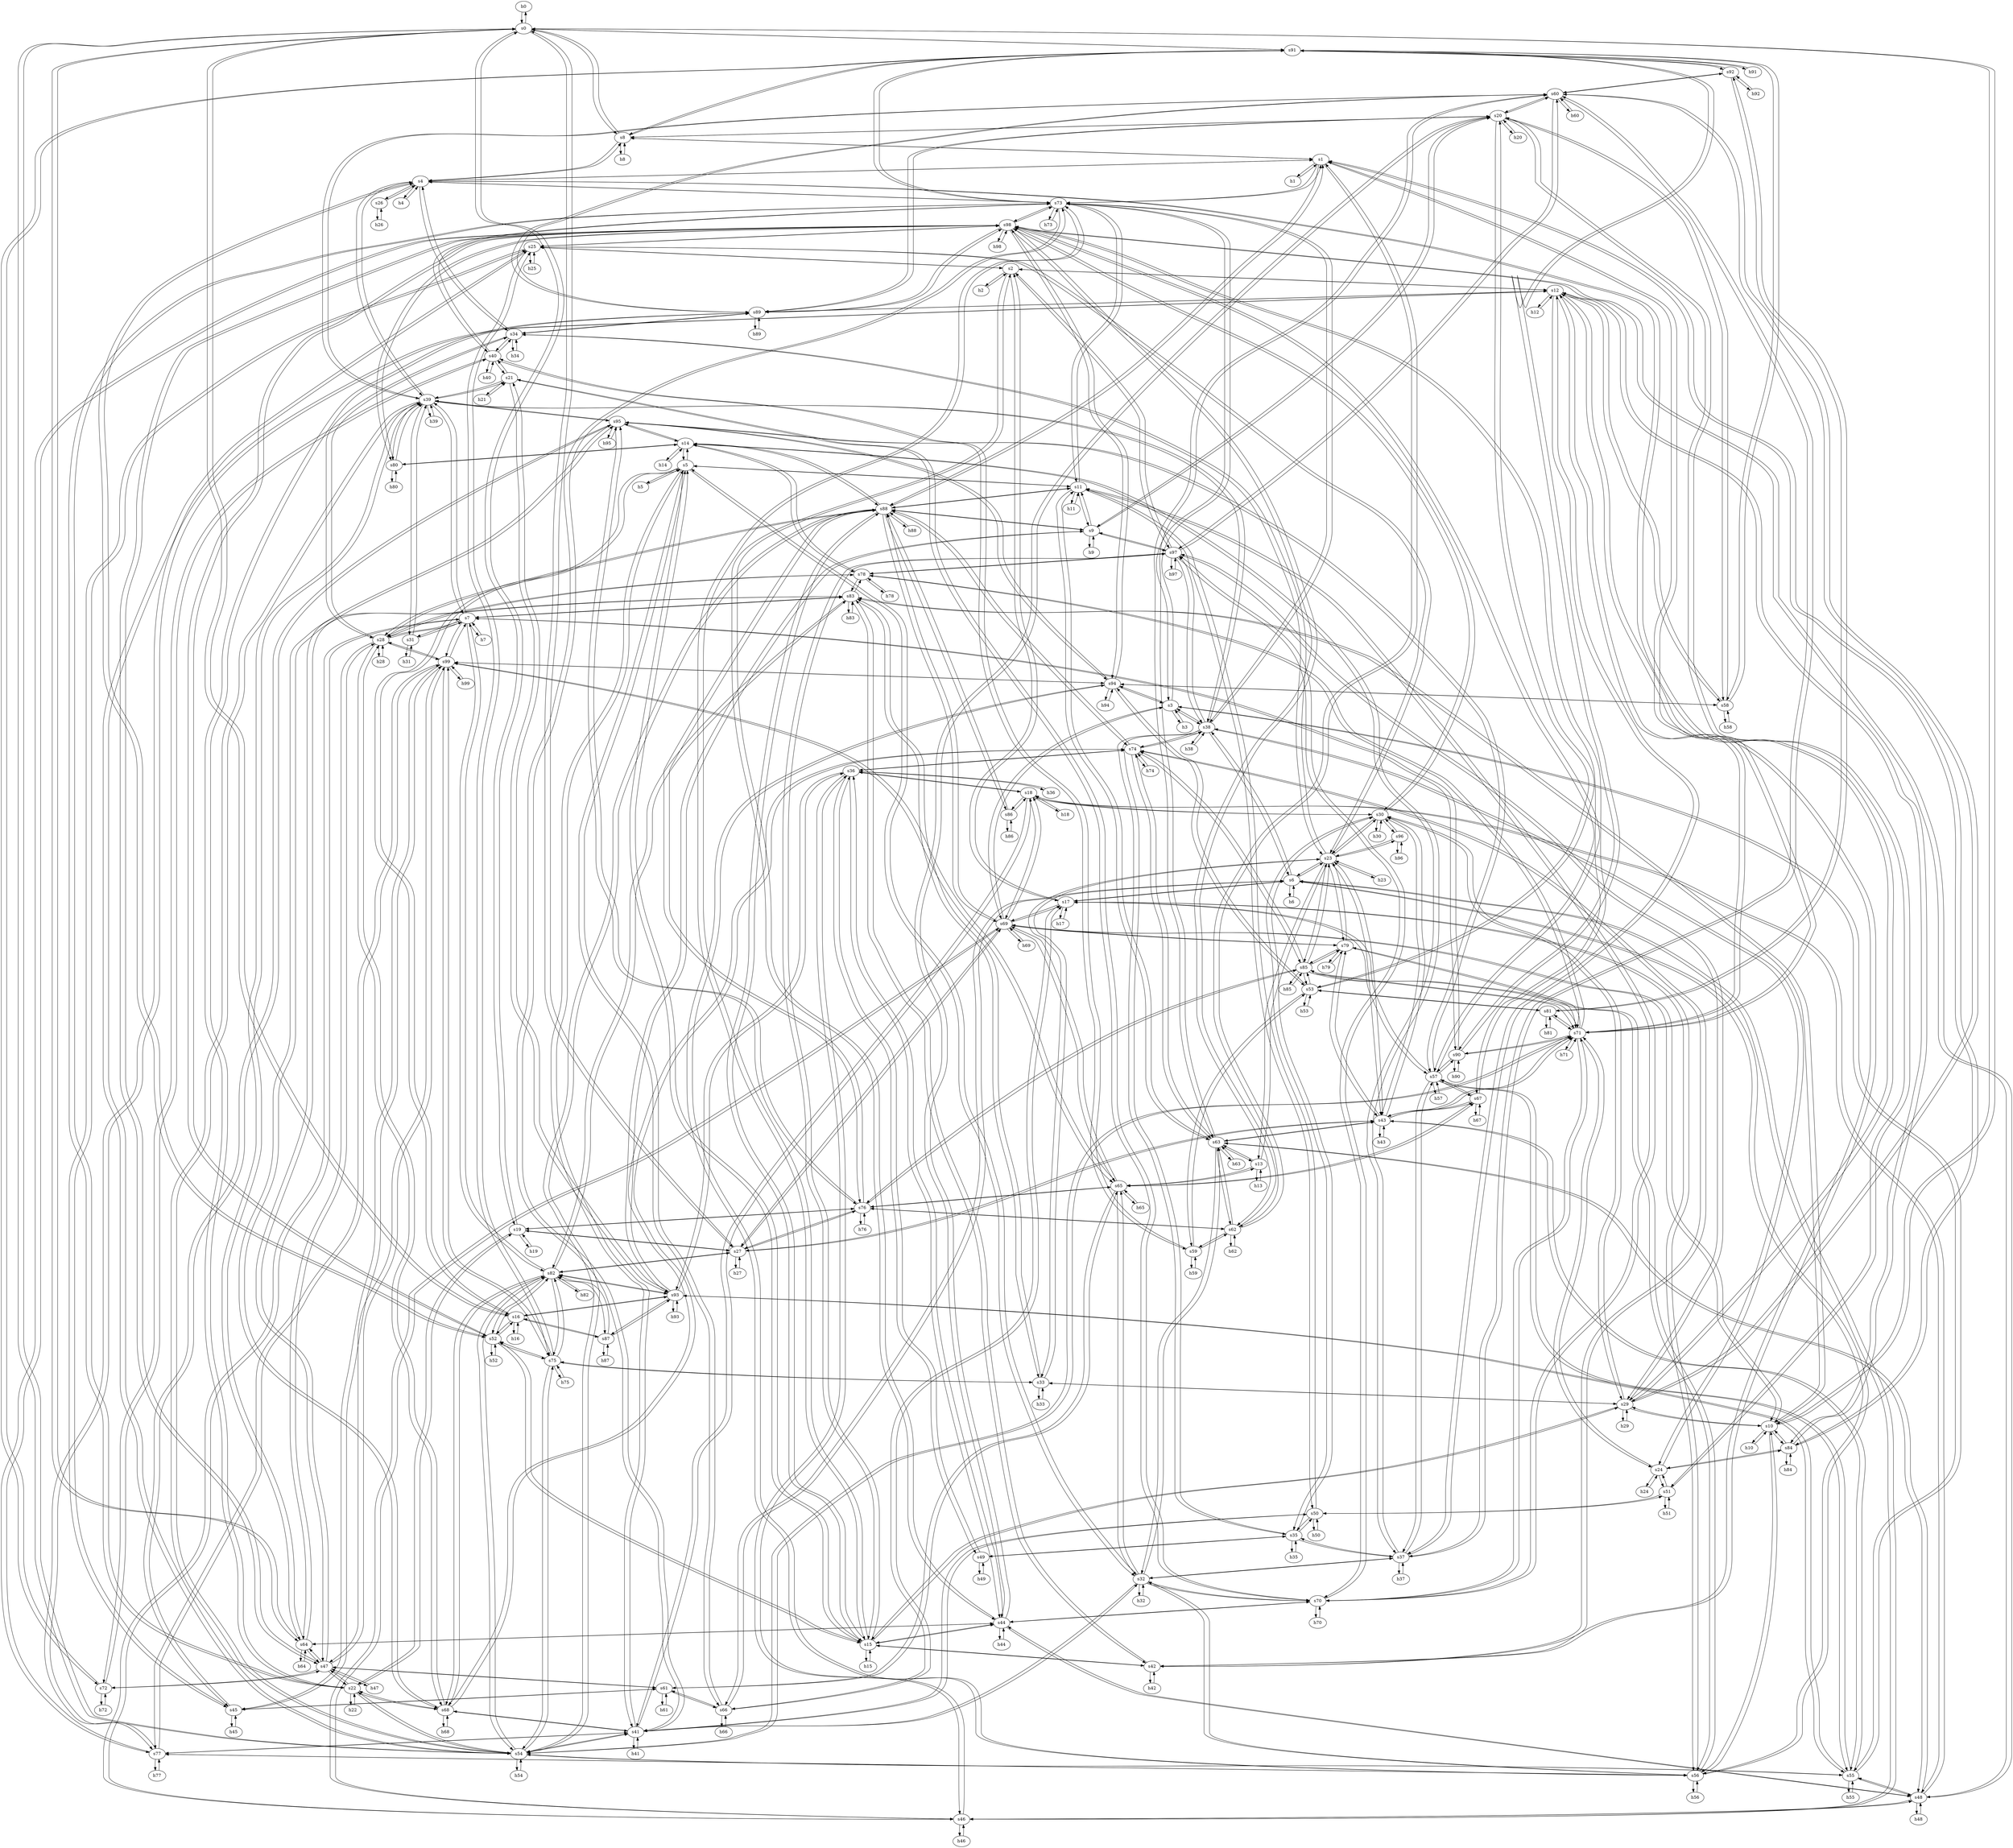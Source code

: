strict digraph gnm100m300{
	h0 [ip="0.0.0.100",
		mac="00:00:00:00:1:0",
		type=host];
	s0 [id=0, 
		type=switch];
	h1 [ip="0.0.0.101",
		mac="00:00:00:00:1:1",
		type=host];
	s1 [id=1, 
		type=switch];
	h2 [ip="0.0.0.102",
		mac="00:00:00:00:1:2",
		type=host];
	s2 [id=2, 
		type=switch];
	h3 [ip="0.0.0.103",
		mac="00:00:00:00:1:3",
		type=host];
	s3 [id=3, 
		type=switch];
	h4 [ip="0.0.0.104",
		mac="00:00:00:00:1:4",
		type=host];
	s4 [id=4, 
		type=switch];
	h5 [ip="0.0.0.105",
		mac="00:00:00:00:1:5",
		type=host];
	s5 [id=5, 
		type=switch];
	h6 [ip="0.0.0.106",
		mac="00:00:00:00:1:6",
		type=host];
	s6 [id=6, 
		type=switch];
	h7 [ip="0.0.0.107",
		mac="00:00:00:00:1:7",
		type=host];
	s7 [id=7, 
		type=switch];
	h8 [ip="0.0.0.108",
		mac="00:00:00:00:1:8",
		type=host];
	s8 [id=8, 
		type=switch];
	h9 [ip="0.0.0.109",
		mac="00:00:00:00:1:9",
		type=host];
	s9 [id=9, 
		type=switch];
	h10 [ip="0.0.0.110",
		mac="00:00:00:00:1:10",
		type=host];
	s10 [id=10, 
		type=switch];
	h11 [ip="0.0.0.111",
		mac="00:00:00:00:1:11",
		type=host];
	s11 [id=11, 
		type=switch];
	h12 [ip="0.0.0.112",
		mac="00:00:00:00:1:12",
		type=host];
	s12 [id=12, 
		type=switch];
	h13 [ip="0.0.0.113",
		mac="00:00:00:00:1:13",
		type=host];
	s13 [id=13, 
		type=switch];
	h14 [ip="0.0.0.114",
		mac="00:00:00:00:1:14",
		type=host];
	s14 [id=14, 
		type=switch];
	h15 [ip="0.0.0.115",
		mac="00:00:00:00:1:15",
		type=host];
	s15 [id=15, 
		type=switch];
	h16 [ip="0.0.0.116",
		mac="00:00:00:00:1:16",
		type=host];
	s16 [id=16, 
		type=switch];
	h17 [ip="0.0.0.117",
		mac="00:00:00:00:1:17",
		type=host];
	s17 [id=17, 
		type=switch];
	h18 [ip="0.0.0.118",
		mac="00:00:00:00:1:18",
		type=host];
	s18 [id=18, 
		type=switch];
	h19 [ip="0.0.0.119",
		mac="00:00:00:00:1:19",
		type=host];
	s19 [id=19, 
		type=switch];
	h20 [ip="0.0.0.120",
		mac="00:00:00:00:1:20",
		type=host];
	s20 [id=20, 
		type=switch];
	h21 [ip="0.0.0.121",
		mac="00:00:00:00:1:21",
		type=host];
	s21 [id=21, 
		type=switch];
	h22 [ip="0.0.0.122",
		mac="00:00:00:00:1:22",
		type=host];
	s22 [id=22, 
		type=switch];
	h23 [ip="0.0.0.123",
		mac="00:00:00:00:1:23",
		type=host];
	s23 [id=23, 
		type=switch];
	h24 [ip="0.0.0.124",
		mac="00:00:00:00:1:24",
		type=host];
	s24 [id=24, 
		type=switch];
	h25 [ip="0.0.0.125",
		mac="00:00:00:00:1:25",
		type=host];
	s25 [id=25, 
		type=switch];
	h26 [ip="0.0.0.126",
		mac="00:00:00:00:1:26",
		type=host];
	s26 [id=26, 
		type=switch];
	h27 [ip="0.0.0.127",
		mac="00:00:00:00:1:27",
		type=host];
	s27 [id=27, 
		type=switch];
	h28 [ip="0.0.0.128",
		mac="00:00:00:00:1:28",
		type=host];
	s28 [id=28, 
		type=switch];
	h29 [ip="0.0.0.129",
		mac="00:00:00:00:1:29",
		type=host];
	s29 [id=29, 
		type=switch];
	h30 [ip="0.0.0.130",
		mac="00:00:00:00:1:30",
		type=host];
	s30 [id=30, 
		type=switch];
	h31 [ip="0.0.0.131",
		mac="00:00:00:00:1:31",
		type=host];
	s31 [id=31, 
		type=switch];
	h32 [ip="0.0.0.132",
		mac="00:00:00:00:1:32",
		type=host];
	s32 [id=32, 
		type=switch];
	h33 [ip="0.0.0.133",
		mac="00:00:00:00:1:33",
		type=host];
	s33 [id=33, 
		type=switch];
	h34 [ip="0.0.0.134",
		mac="00:00:00:00:1:34",
		type=host];
	s34 [id=34, 
		type=switch];
	h35 [ip="0.0.0.135",
		mac="00:00:00:00:1:35",
		type=host];
	s35 [id=35, 
		type=switch];
	h36 [ip="0.0.0.136",
		mac="00:00:00:00:1:36",
		type=host];
	s36 [id=36, 
		type=switch];
	h37 [ip="0.0.0.137",
		mac="00:00:00:00:1:37",
		type=host];
	s37 [id=37, 
		type=switch];
	h38 [ip="0.0.0.138",
		mac="00:00:00:00:1:38",
		type=host];
	s38 [id=38, 
		type=switch];
	h39 [ip="0.0.0.139",
		mac="00:00:00:00:1:39",
		type=host];
	s39 [id=39, 
		type=switch];
	h40 [ip="0.0.0.140",
		mac="00:00:00:00:1:40",
		type=host];
	s40 [id=40, 
		type=switch];
	h41 [ip="0.0.0.141",
		mac="00:00:00:00:1:41",
		type=host];
	s41 [id=41, 
		type=switch];
	h42 [ip="0.0.0.142",
		mac="00:00:00:00:1:42",
		type=host];
	s42 [id=42, 
		type=switch];
	h43 [ip="0.0.0.143",
		mac="00:00:00:00:1:43",
		type=host];
	s43 [id=43, 
		type=switch];
	h44 [ip="0.0.0.144",
		mac="00:00:00:00:1:44",
		type=host];
	s44 [id=44, 
		type=switch];
	h45 [ip="0.0.0.145",
		mac="00:00:00:00:1:45",
		type=host];
	s45 [id=45, 
		type=switch];
	h46 [ip="0.0.0.146",
		mac="00:00:00:00:1:46",
		type=host];
	s46 [id=46, 
		type=switch];
	h47 [ip="0.0.0.147",
		mac="00:00:00:00:1:47",
		type=host];
	s47 [id=47, 
		type=switch];
	h48 [ip="0.0.0.148",
		mac="00:00:00:00:1:48",
		type=host];
	s48 [id=48, 
		type=switch];
	h49 [ip="0.0.0.149",
		mac="00:00:00:00:1:49",
		type=host];
	s49 [id=49, 
		type=switch];
	h50 [ip="0.0.0.150",
		mac="00:00:00:00:1:50",
		type=host];
	s50 [id=50, 
		type=switch];
	h51 [ip="0.0.0.151",
		mac="00:00:00:00:1:51",
		type=host];
	s51 [id=51, 
		type=switch];
	h52 [ip="0.0.0.152",
		mac="00:00:00:00:1:52",
		type=host];
	s52 [id=52, 
		type=switch];
	h53 [ip="0.0.0.153",
		mac="00:00:00:00:1:53",
		type=host];
	s53 [id=53, 
		type=switch];
	h54 [ip="0.0.0.154",
		mac="00:00:00:00:1:54",
		type=host];
	s54 [id=54, 
		type=switch];
	h55 [ip="0.0.0.155",
		mac="00:00:00:00:1:55",
		type=host];
	s55 [id=55, 
		type=switch];
	h56 [ip="0.0.0.156",
		mac="00:00:00:00:1:56",
		type=host];
	s56 [id=56, 
		type=switch];
	h57 [ip="0.0.0.157",
		mac="00:00:00:00:1:57",
		type=host];
	s57 [id=57, 
		type=switch];
	h58 [ip="0.0.0.158",
		mac="00:00:00:00:1:58",
		type=host];
	s58 [id=58, 
		type=switch];
	h59 [ip="0.0.0.159",
		mac="00:00:00:00:1:59",
		type=host];
	s59 [id=59, 
		type=switch];
	h60 [ip="0.0.0.160",
		mac="00:00:00:00:1:60",
		type=host];
	s60 [id=60, 
		type=switch];
	h61 [ip="0.0.0.161",
		mac="00:00:00:00:1:61",
		type=host];
	s61 [id=61, 
		type=switch];
	h62 [ip="0.0.0.162",
		mac="00:00:00:00:1:62",
		type=host];
	s62 [id=62, 
		type=switch];
	h63 [ip="0.0.0.163",
		mac="00:00:00:00:1:63",
		type=host];
	s63 [id=63, 
		type=switch];
	h64 [ip="0.0.0.164",
		mac="00:00:00:00:1:64",
		type=host];
	s64 [id=64, 
		type=switch];
	h65 [ip="0.0.0.165",
		mac="00:00:00:00:1:65",
		type=host];
	s65 [id=65, 
		type=switch];
	h66 [ip="0.0.0.166",
		mac="00:00:00:00:1:66",
		type=host];
	s66 [id=66, 
		type=switch];
	h67 [ip="0.0.0.167",
		mac="00:00:00:00:1:67",
		type=host];
	s67 [id=67, 
		type=switch];
	h68 [ip="0.0.0.168",
		mac="00:00:00:00:1:68",
		type=host];
	s68 [id=68, 
		type=switch];
	h69 [ip="0.0.0.169",
		mac="00:00:00:00:1:69",
		type=host];
	s69 [id=69, 
		type=switch];
	h70 [ip="0.0.0.170",
		mac="00:00:00:00:1:70",
		type=host];
	s70 [id=70, 
		type=switch];
	h71 [ip="0.0.0.171",
		mac="00:00:00:00:1:71",
		type=host];
	s71 [id=71, 
		type=switch];
	h72 [ip="0.0.0.172",
		mac="00:00:00:00:1:72",
		type=host];
	s72 [id=72, 
		type=switch];
	h73 [ip="0.0.0.173",
		mac="00:00:00:00:1:73",
		type=host];
	s73 [id=73, 
		type=switch];
	h74 [ip="0.0.0.174",
		mac="00:00:00:00:1:74",
		type=host];
	s74 [id=74, 
		type=switch];
	h75 [ip="0.0.0.175",
		mac="00:00:00:00:1:75",
		type=host];
	s75 [id=75, 
		type=switch];
	h76 [ip="0.0.0.176",
		mac="00:00:00:00:1:76",
		type=host];
	s76 [id=76, 
		type=switch];
	h77 [ip="0.0.0.177",
		mac="00:00:00:00:1:77",
		type=host];
	s77 [id=77, 
		type=switch];
	h78 [ip="0.0.0.178",
		mac="00:00:00:00:1:78",
		type=host];
	s78 [id=78, 
		type=switch];
	h79 [ip="0.0.0.179",
		mac="00:00:00:00:1:79",
		type=host];
	s79 [id=79, 
		type=switch];
	h80 [ip="0.0.0.180",
		mac="00:00:00:00:1:80",
		type=host];
	s80 [id=80, 
		type=switch];
	h81 [ip="0.0.0.181",
		mac="00:00:00:00:1:81",
		type=host];
	s81 [id=81, 
		type=switch];
	h82 [ip="0.0.0.182",
		mac="00:00:00:00:1:82",
		type=host];
	s82 [id=82, 
		type=switch];
	h83 [ip="0.0.0.183",
		mac="00:00:00:00:1:83",
		type=host];
	s83 [id=83, 
		type=switch];
	h84 [ip="0.0.0.184",
		mac="00:00:00:00:1:84",
		type=host];
	s84 [id=84, 
		type=switch];
	h85 [ip="0.0.0.185",
		mac="00:00:00:00:1:85",
		type=host];
	s85 [id=85, 
		type=switch];
	h86 [ip="0.0.0.186",
		mac="00:00:00:00:1:86",
		type=host];
	s86 [id=86, 
		type=switch];
	h87 [ip="0.0.0.187",
		mac="00:00:00:00:1:87",
		type=host];
	s87 [id=87, 
		type=switch];
	h88 [ip="0.0.0.188",
		mac="00:00:00:00:1:88",
		type=host];
	s88 [id=88, 
		type=switch];
	h89 [ip="0.0.0.189",
		mac="00:00:00:00:1:89",
		type=host];
	s89 [id=89, 
		type=switch];
	h90 [ip="0.0.0.190",
		mac="00:00:00:00:1:90",
		type=host];
	s90 [id=90, 
		type=switch];
	h91 [ip="0.0.0.191",
		mac="00:00:00:00:1:91",
		type=host];
	s91 [id=91, 
		type=switch];
	h92 [ip="0.0.0.192",
		mac="00:00:00:00:1:92",
		type=host];
	s92 [id=92, 
		type=switch];
	h93 [ip="0.0.0.193",
		mac="00:00:00:00:1:93",
		type=host];
	s93 [id=93, 
		type=switch];
	h94 [ip="0.0.0.194",
		mac="00:00:00:00:1:94",
		type=host];
	s94 [id=94, 
		type=switch];
	h95 [ip="0.0.0.195",
		mac="00:00:00:00:1:95",
		type=host];
	s95 [id=95, 
		type=switch];
	h96 [ip="0.0.0.196",
		mac="00:00:00:00:1:96",
		type=host];
	s96 [id=96, 
		type=switch];
	h97 [ip="0.0.0.197",
		mac="00:00:00:00:1:97",
		type=host];
	s97 [id=97, 
		type=switch];
	h98 [ip="0.0.0.198",
		mac="00:00:00:00:1:98",
		type=host];
	s98 [id=98, 
		type=switch];
	h99 [ip="0.0.0.199",
		mac="00:00:00:00:1:99",
		type=host];
	s99 [id=99, 
		type=switch];
	h0 -> s0  [capacity="100Gbps", 
				cost=1, 
				dst_port=1,
				src_port=1];
	s0 -> h0  [capacity="100Gbps", 
				cost=1, 
				dst_port=1,
				src_port=1];
	h1 -> s1  [capacity="100Gbps", 
				cost=1, 
				dst_port=1,
				src_port=1];
	s1 -> h1  [capacity="100Gbps", 
				cost=1, 
				dst_port=1,
				src_port=1];
	h2 -> s2  [capacity="100Gbps", 
				cost=1, 
				dst_port=1,
				src_port=1];
	s2 -> h2  [capacity="100Gbps", 
				cost=1, 
				dst_port=1,
				src_port=1];
	h3 -> s3  [capacity="100Gbps", 
				cost=1, 
				dst_port=1,
				src_port=1];
	s3 -> h3  [capacity="100Gbps", 
				cost=1, 
				dst_port=1,
				src_port=1];
	h4 -> s4  [capacity="100Gbps", 
				cost=1, 
				dst_port=1,
				src_port=1];
	s4 -> h4  [capacity="100Gbps", 
				cost=1, 
				dst_port=1,
				src_port=1];
	h5 -> s5  [capacity="100Gbps", 
				cost=1, 
				dst_port=1,
				src_port=1];
	s5 -> h5  [capacity="100Gbps", 
				cost=1, 
				dst_port=1,
				src_port=1];
	h6 -> s6  [capacity="100Gbps", 
				cost=1, 
				dst_port=1,
				src_port=1];
	s6 -> h6  [capacity="100Gbps", 
				cost=1, 
				dst_port=1,
				src_port=1];
	h7 -> s7  [capacity="100Gbps", 
				cost=1, 
				dst_port=1,
				src_port=1];
	s7 -> h7  [capacity="100Gbps", 
				cost=1, 
				dst_port=1,
				src_port=1];
	h8 -> s8  [capacity="100Gbps", 
				cost=1, 
				dst_port=1,
				src_port=1];
	s8 -> h8  [capacity="100Gbps", 
				cost=1, 
				dst_port=1,
				src_port=1];
	h9 -> s9  [capacity="100Gbps", 
				cost=1, 
				dst_port=1,
				src_port=1];
	s9 -> h9  [capacity="100Gbps", 
				cost=1, 
				dst_port=1,
				src_port=1];
	h10 -> s10  [capacity="100Gbps", 
				cost=1, 
				dst_port=1,
				src_port=1];
	s10 -> h10  [capacity="100Gbps", 
				cost=1, 
				dst_port=1,
				src_port=1];
	h11 -> s11  [capacity="100Gbps", 
				cost=1, 
				dst_port=1,
				src_port=1];
	s11 -> h11  [capacity="100Gbps", 
				cost=1, 
				dst_port=1,
				src_port=1];
	h12 -> s12  [capacity="100Gbps", 
				cost=1, 
				dst_port=1,
				src_port=1];
	s12 -> h12  [capacity="100Gbps", 
				cost=1, 
				dst_port=1,
				src_port=1];
	h13 -> s13  [capacity="100Gbps", 
				cost=1, 
				dst_port=1,
				src_port=1];
	s13 -> h13  [capacity="100Gbps", 
				cost=1, 
				dst_port=1,
				src_port=1];
	h14 -> s14  [capacity="100Gbps", 
				cost=1, 
				dst_port=1,
				src_port=1];
	s14 -> h14  [capacity="100Gbps", 
				cost=1, 
				dst_port=1,
				src_port=1];
	h15 -> s15  [capacity="100Gbps", 
				cost=1, 
				dst_port=1,
				src_port=1];
	s15 -> h15  [capacity="100Gbps", 
				cost=1, 
				dst_port=1,
				src_port=1];
	h16 -> s16  [capacity="100Gbps", 
				cost=1, 
				dst_port=1,
				src_port=1];
	s16 -> h16  [capacity="100Gbps", 
				cost=1, 
				dst_port=1,
				src_port=1];
	h17 -> s17  [capacity="100Gbps", 
				cost=1, 
				dst_port=1,
				src_port=1];
	s17 -> h17  [capacity="100Gbps", 
				cost=1, 
				dst_port=1,
				src_port=1];
	h18 -> s18  [capacity="100Gbps", 
				cost=1, 
				dst_port=1,
				src_port=1];
	s18 -> h18  [capacity="100Gbps", 
				cost=1, 
				dst_port=1,
				src_port=1];
	h19 -> s19  [capacity="100Gbps", 
				cost=1, 
				dst_port=1,
				src_port=1];
	s19 -> h19  [capacity="100Gbps", 
				cost=1, 
				dst_port=1,
				src_port=1];
	h20 -> s20  [capacity="100Gbps", 
				cost=1, 
				dst_port=1,
				src_port=1];
	s20 -> h20  [capacity="100Gbps", 
				cost=1, 
				dst_port=1,
				src_port=1];
	h21 -> s21  [capacity="100Gbps", 
				cost=1, 
				dst_port=1,
				src_port=1];
	s21 -> h21  [capacity="100Gbps", 
				cost=1, 
				dst_port=1,
				src_port=1];
	h22 -> s22  [capacity="100Gbps", 
				cost=1, 
				dst_port=1,
				src_port=1];
	s22 -> h22  [capacity="100Gbps", 
				cost=1, 
				dst_port=1,
				src_port=1];
	h23 -> s23  [capacity="100Gbps", 
				cost=1, 
				dst_port=1,
				src_port=1];
	s23 -> h23  [capacity="100Gbps", 
				cost=1, 
				dst_port=1,
				src_port=1];
	h24 -> s24  [capacity="100Gbps", 
				cost=1, 
				dst_port=1,
				src_port=1];
	s24 -> h24  [capacity="100Gbps", 
				cost=1, 
				dst_port=1,
				src_port=1];
	h25 -> s25  [capacity="100Gbps", 
				cost=1, 
				dst_port=1,
				src_port=1];
	s25 -> h25  [capacity="100Gbps", 
				cost=1, 
				dst_port=1,
				src_port=1];
	h26 -> s26  [capacity="100Gbps", 
				cost=1, 
				dst_port=1,
				src_port=1];
	s26 -> h26  [capacity="100Gbps", 
				cost=1, 
				dst_port=1,
				src_port=1];
	h27 -> s27  [capacity="100Gbps", 
				cost=1, 
				dst_port=1,
				src_port=1];
	s27 -> h27  [capacity="100Gbps", 
				cost=1, 
				dst_port=1,
				src_port=1];
	h28 -> s28  [capacity="100Gbps", 
				cost=1, 
				dst_port=1,
				src_port=1];
	s28 -> h28  [capacity="100Gbps", 
				cost=1, 
				dst_port=1,
				src_port=1];
	h29 -> s29  [capacity="100Gbps", 
				cost=1, 
				dst_port=1,
				src_port=1];
	s29 -> h29  [capacity="100Gbps", 
				cost=1, 
				dst_port=1,
				src_port=1];
	h30 -> s30  [capacity="100Gbps", 
				cost=1, 
				dst_port=1,
				src_port=1];
	s30 -> h30  [capacity="100Gbps", 
				cost=1, 
				dst_port=1,
				src_port=1];
	h31 -> s31  [capacity="100Gbps", 
				cost=1, 
				dst_port=1,
				src_port=1];
	s31 -> h31  [capacity="100Gbps", 
				cost=1, 
				dst_port=1,
				src_port=1];
	h32 -> s32  [capacity="100Gbps", 
				cost=1, 
				dst_port=1,
				src_port=1];
	s32 -> h32  [capacity="100Gbps", 
				cost=1, 
				dst_port=1,
				src_port=1];
	h33 -> s33  [capacity="100Gbps", 
				cost=1, 
				dst_port=1,
				src_port=1];
	s33 -> h33  [capacity="100Gbps", 
				cost=1, 
				dst_port=1,
				src_port=1];
	h34 -> s34  [capacity="100Gbps", 
				cost=1, 
				dst_port=1,
				src_port=1];
	s34 -> h34  [capacity="100Gbps", 
				cost=1, 
				dst_port=1,
				src_port=1];
	h35 -> s35  [capacity="100Gbps", 
				cost=1, 
				dst_port=1,
				src_port=1];
	s35 -> h35  [capacity="100Gbps", 
				cost=1, 
				dst_port=1,
				src_port=1];
	h36 -> s36  [capacity="100Gbps", 
				cost=1, 
				dst_port=1,
				src_port=1];
	s36 -> h36  [capacity="100Gbps", 
				cost=1, 
				dst_port=1,
				src_port=1];
	h37 -> s37  [capacity="100Gbps", 
				cost=1, 
				dst_port=1,
				src_port=1];
	s37 -> h37  [capacity="100Gbps", 
				cost=1, 
				dst_port=1,
				src_port=1];
	h38 -> s38  [capacity="100Gbps", 
				cost=1, 
				dst_port=1,
				src_port=1];
	s38 -> h38  [capacity="100Gbps", 
				cost=1, 
				dst_port=1,
				src_port=1];
	h39 -> s39  [capacity="100Gbps", 
				cost=1, 
				dst_port=1,
				src_port=1];
	s39 -> h39  [capacity="100Gbps", 
				cost=1, 
				dst_port=1,
				src_port=1];
	h40 -> s40  [capacity="100Gbps", 
				cost=1, 
				dst_port=1,
				src_port=1];
	s40 -> h40  [capacity="100Gbps", 
				cost=1, 
				dst_port=1,
				src_port=1];
	h41 -> s41  [capacity="100Gbps", 
				cost=1, 
				dst_port=1,
				src_port=1];
	s41 -> h41  [capacity="100Gbps", 
				cost=1, 
				dst_port=1,
				src_port=1];
	h42 -> s42  [capacity="100Gbps", 
				cost=1, 
				dst_port=1,
				src_port=1];
	s42 -> h42  [capacity="100Gbps", 
				cost=1, 
				dst_port=1,
				src_port=1];
	h43 -> s43  [capacity="100Gbps", 
				cost=1, 
				dst_port=1,
				src_port=1];
	s43 -> h43  [capacity="100Gbps", 
				cost=1, 
				dst_port=1,
				src_port=1];
	h44 -> s44  [capacity="100Gbps", 
				cost=1, 
				dst_port=1,
				src_port=1];
	s44 -> h44  [capacity="100Gbps", 
				cost=1, 
				dst_port=1,
				src_port=1];
	h45 -> s45  [capacity="100Gbps", 
				cost=1, 
				dst_port=1,
				src_port=1];
	s45 -> h45  [capacity="100Gbps", 
				cost=1, 
				dst_port=1,
				src_port=1];
	h46 -> s46  [capacity="100Gbps", 
				cost=1, 
				dst_port=1,
				src_port=1];
	s46 -> h46  [capacity="100Gbps", 
				cost=1, 
				dst_port=1,
				src_port=1];
	h47 -> s47  [capacity="100Gbps", 
				cost=1, 
				dst_port=1,
				src_port=1];
	s47 -> h47  [capacity="100Gbps", 
				cost=1, 
				dst_port=1,
				src_port=1];
	h48 -> s48  [capacity="100Gbps", 
				cost=1, 
				dst_port=1,
				src_port=1];
	s48 -> h48  [capacity="100Gbps", 
				cost=1, 
				dst_port=1,
				src_port=1];
	h49 -> s49  [capacity="100Gbps", 
				cost=1, 
				dst_port=1,
				src_port=1];
	s49 -> h49  [capacity="100Gbps", 
				cost=1, 
				dst_port=1,
				src_port=1];
	h50 -> s50  [capacity="100Gbps", 
				cost=1, 
				dst_port=1,
				src_port=1];
	s50 -> h50  [capacity="100Gbps", 
				cost=1, 
				dst_port=1,
				src_port=1];
	h51 -> s51  [capacity="100Gbps", 
				cost=1, 
				dst_port=1,
				src_port=1];
	s51 -> h51  [capacity="100Gbps", 
				cost=1, 
				dst_port=1,
				src_port=1];
	h52 -> s52  [capacity="100Gbps", 
				cost=1, 
				dst_port=1,
				src_port=1];
	s52 -> h52  [capacity="100Gbps", 
				cost=1, 
				dst_port=1,
				src_port=1];
	h53 -> s53  [capacity="100Gbps", 
				cost=1, 
				dst_port=1,
				src_port=1];
	s53 -> h53  [capacity="100Gbps", 
				cost=1, 
				dst_port=1,
				src_port=1];
	h54 -> s54  [capacity="100Gbps", 
				cost=1, 
				dst_port=1,
				src_port=1];
	s54 -> h54  [capacity="100Gbps", 
				cost=1, 
				dst_port=1,
				src_port=1];
	h55 -> s55  [capacity="100Gbps", 
				cost=1, 
				dst_port=1,
				src_port=1];
	s55 -> h55  [capacity="100Gbps", 
				cost=1, 
				dst_port=1,
				src_port=1];
	h56 -> s56  [capacity="100Gbps", 
				cost=1, 
				dst_port=1,
				src_port=1];
	s56 -> h56  [capacity="100Gbps", 
				cost=1, 
				dst_port=1,
				src_port=1];
	h57 -> s57  [capacity="100Gbps", 
				cost=1, 
				dst_port=1,
				src_port=1];
	s57 -> h57  [capacity="100Gbps", 
				cost=1, 
				dst_port=1,
				src_port=1];
	h58 -> s58  [capacity="100Gbps", 
				cost=1, 
				dst_port=1,
				src_port=1];
	s58 -> h58  [capacity="100Gbps", 
				cost=1, 
				dst_port=1,
				src_port=1];
	h59 -> s59  [capacity="100Gbps", 
				cost=1, 
				dst_port=1,
				src_port=1];
	s59 -> h59  [capacity="100Gbps", 
				cost=1, 
				dst_port=1,
				src_port=1];
	h60 -> s60  [capacity="100Gbps", 
				cost=1, 
				dst_port=1,
				src_port=1];
	s60 -> h60  [capacity="100Gbps", 
				cost=1, 
				dst_port=1,
				src_port=1];
	h61 -> s61  [capacity="100Gbps", 
				cost=1, 
				dst_port=1,
				src_port=1];
	s61 -> h61  [capacity="100Gbps", 
				cost=1, 
				dst_port=1,
				src_port=1];
	h62 -> s62  [capacity="100Gbps", 
				cost=1, 
				dst_port=1,
				src_port=1];
	s62 -> h62  [capacity="100Gbps", 
				cost=1, 
				dst_port=1,
				src_port=1];
	h63 -> s63  [capacity="100Gbps", 
				cost=1, 
				dst_port=1,
				src_port=1];
	s63 -> h63  [capacity="100Gbps", 
				cost=1, 
				dst_port=1,
				src_port=1];
	h64 -> s64  [capacity="100Gbps", 
				cost=1, 
				dst_port=1,
				src_port=1];
	s64 -> h64  [capacity="100Gbps", 
				cost=1, 
				dst_port=1,
				src_port=1];
	h65 -> s65  [capacity="100Gbps", 
				cost=1, 
				dst_port=1,
				src_port=1];
	s65 -> h65  [capacity="100Gbps", 
				cost=1, 
				dst_port=1,
				src_port=1];
	h66 -> s66  [capacity="100Gbps", 
				cost=1, 
				dst_port=1,
				src_port=1];
	s66 -> h66  [capacity="100Gbps", 
				cost=1, 
				dst_port=1,
				src_port=1];
	h67 -> s67  [capacity="100Gbps", 
				cost=1, 
				dst_port=1,
				src_port=1];
	s67 -> h67  [capacity="100Gbps", 
				cost=1, 
				dst_port=1,
				src_port=1];
	h68 -> s68  [capacity="100Gbps", 
				cost=1, 
				dst_port=1,
				src_port=1];
	s68 -> h68  [capacity="100Gbps", 
				cost=1, 
				dst_port=1,
				src_port=1];
	h69 -> s69  [capacity="100Gbps", 
				cost=1, 
				dst_port=1,
				src_port=1];
	s69 -> h69  [capacity="100Gbps", 
				cost=1, 
				dst_port=1,
				src_port=1];
	h70 -> s70  [capacity="100Gbps", 
				cost=1, 
				dst_port=1,
				src_port=1];
	s70 -> h70  [capacity="100Gbps", 
				cost=1, 
				dst_port=1,
				src_port=1];
	h71 -> s71  [capacity="100Gbps", 
				cost=1, 
				dst_port=1,
				src_port=1];
	s71 -> h71  [capacity="100Gbps", 
				cost=1, 
				dst_port=1,
				src_port=1];
	h72 -> s72  [capacity="100Gbps", 
				cost=1, 
				dst_port=1,
				src_port=1];
	s72 -> h72  [capacity="100Gbps", 
				cost=1, 
				dst_port=1,
				src_port=1];
	h73 -> s73  [capacity="100Gbps", 
				cost=1, 
				dst_port=1,
				src_port=1];
	s73 -> h73  [capacity="100Gbps", 
				cost=1, 
				dst_port=1,
				src_port=1];
	h74 -> s74  [capacity="100Gbps", 
				cost=1, 
				dst_port=1,
				src_port=1];
	s74 -> h74  [capacity="100Gbps", 
				cost=1, 
				dst_port=1,
				src_port=1];
	h75 -> s75  [capacity="100Gbps", 
				cost=1, 
				dst_port=1,
				src_port=1];
	s75 -> h75  [capacity="100Gbps", 
				cost=1, 
				dst_port=1,
				src_port=1];
	h76 -> s76  [capacity="100Gbps", 
				cost=1, 
				dst_port=1,
				src_port=1];
	s76 -> h76  [capacity="100Gbps", 
				cost=1, 
				dst_port=1,
				src_port=1];
	h77 -> s77  [capacity="100Gbps", 
				cost=1, 
				dst_port=1,
				src_port=1];
	s77 -> h77  [capacity="100Gbps", 
				cost=1, 
				dst_port=1,
				src_port=1];
	h78 -> s78  [capacity="100Gbps", 
				cost=1, 
				dst_port=1,
				src_port=1];
	s78 -> h78  [capacity="100Gbps", 
				cost=1, 
				dst_port=1,
				src_port=1];
	h79 -> s79  [capacity="100Gbps", 
				cost=1, 
				dst_port=1,
				src_port=1];
	s79 -> h79  [capacity="100Gbps", 
				cost=1, 
				dst_port=1,
				src_port=1];
	h80 -> s80  [capacity="100Gbps", 
				cost=1, 
				dst_port=1,
				src_port=1];
	s80 -> h80  [capacity="100Gbps", 
				cost=1, 
				dst_port=1,
				src_port=1];
	h81 -> s81  [capacity="100Gbps", 
				cost=1, 
				dst_port=1,
				src_port=1];
	s81 -> h81  [capacity="100Gbps", 
				cost=1, 
				dst_port=1,
				src_port=1];
	h82 -> s82  [capacity="100Gbps", 
				cost=1, 
				dst_port=1,
				src_port=1];
	s82 -> h82  [capacity="100Gbps", 
				cost=1, 
				dst_port=1,
				src_port=1];
	h83 -> s83  [capacity="100Gbps", 
				cost=1, 
				dst_port=1,
				src_port=1];
	s83 -> h83  [capacity="100Gbps", 
				cost=1, 
				dst_port=1,
				src_port=1];
	h84 -> s84  [capacity="100Gbps", 
				cost=1, 
				dst_port=1,
				src_port=1];
	s84 -> h84  [capacity="100Gbps", 
				cost=1, 
				dst_port=1,
				src_port=1];
	h85 -> s85  [capacity="100Gbps", 
				cost=1, 
				dst_port=1,
				src_port=1];
	s85 -> h85  [capacity="100Gbps", 
				cost=1, 
				dst_port=1,
				src_port=1];
	h86 -> s86  [capacity="100Gbps", 
				cost=1, 
				dst_port=1,
				src_port=1];
	s86 -> h86  [capacity="100Gbps", 
				cost=1, 
				dst_port=1,
				src_port=1];
	h87 -> s87  [capacity="100Gbps", 
				cost=1, 
				dst_port=1,
				src_port=1];
	s87 -> h87  [capacity="100Gbps", 
				cost=1, 
				dst_port=1,
				src_port=1];
	h88 -> s88  [capacity="100Gbps", 
				cost=1, 
				dst_port=1,
				src_port=1];
	s88 -> h88  [capacity="100Gbps", 
				cost=1, 
				dst_port=1,
				src_port=1];
	h89 -> s89  [capacity="100Gbps", 
				cost=1, 
				dst_port=1,
				src_port=1];
	s89 -> h89  [capacity="100Gbps", 
				cost=1, 
				dst_port=1,
				src_port=1];
	h90 -> s90  [capacity="100Gbps", 
				cost=1, 
				dst_port=1,
				src_port=1];
	s90 -> h90  [capacity="100Gbps", 
				cost=1, 
				dst_port=1,
				src_port=1];
	h91 -> s91  [capacity="100Gbps", 
				cost=1, 
				dst_port=1,
				src_port=1];
	s91 -> h91  [capacity="100Gbps", 
				cost=1, 
				dst_port=1,
				src_port=1];
	h92 -> s92  [capacity="100Gbps", 
				cost=1, 
				dst_port=1,
				src_port=1];
	s92 -> h92  [capacity="100Gbps", 
				cost=1, 
				dst_port=1,
				src_port=1];
	h93 -> s93  [capacity="100Gbps", 
				cost=1, 
				dst_port=1,
				src_port=1];
	s93 -> h93  [capacity="100Gbps", 
				cost=1, 
				dst_port=1,
				src_port=1];
	h94 -> s94  [capacity="100Gbps", 
				cost=1, 
				dst_port=1,
				src_port=1];
	s94 -> h94  [capacity="100Gbps", 
				cost=1, 
				dst_port=1,
				src_port=1];
	h95 -> s95  [capacity="100Gbps", 
				cost=1, 
				dst_port=1,
				src_port=1];
	s95 -> h95  [capacity="100Gbps", 
				cost=1, 
				dst_port=1,
				src_port=1];
	h96 -> s96  [capacity="100Gbps", 
				cost=1, 
				dst_port=1,
				src_port=1];
	s96 -> h96  [capacity="100Gbps", 
				cost=1, 
				dst_port=1,
				src_port=1];
	h97 -> s97  [capacity="100Gbps", 
				cost=1, 
				dst_port=1,
				src_port=1];
	s97 -> h97  [capacity="100Gbps", 
				cost=1, 
				dst_port=1,
				src_port=1];
	h98 -> s98  [capacity="100Gbps", 
				cost=1, 
				dst_port=1,
				src_port=1];
	s98 -> h98  [capacity="100Gbps", 
				cost=1, 
				dst_port=1,
				src_port=1];
	h99 -> s99  [capacity="100Gbps", 
				cost=1, 
				dst_port=1,
				src_port=1];
	s99 -> h99  [capacity="100Gbps", 
				cost=1, 
				dst_port=1,
				src_port=1];
	s0 -> s8  [capacity="1Gbps", 
				cost=1, 
				dst_port=1,
				src_port=1];
	s0 -> s10  [capacity="1Gbps", 
				cost=1, 
				dst_port=1,
				src_port=1];
	s0 -> s16  [capacity="1Gbps", 
				cost=1, 
				dst_port=1,
				src_port=1];
	s0 -> s19  [capacity="1Gbps", 
				cost=1, 
				dst_port=1,
				src_port=1];
	s0 -> s27  [capacity="1Gbps", 
				cost=1, 
				dst_port=1,
				src_port=1];
	s0 -> s54  [capacity="1Gbps", 
				cost=1, 
				dst_port=1,
				src_port=1];
	s0 -> s64  [capacity="1Gbps", 
				cost=1, 
				dst_port=1,
				src_port=1];
	s0 -> s91  [capacity="1Gbps", 
				cost=1, 
				dst_port=1,
				src_port=1];
	s1 -> s4  [capacity="1Gbps", 
				cost=1, 
				dst_port=1,
				src_port=1];
	s1 -> s8  [capacity="1Gbps", 
				cost=1, 
				dst_port=1,
				src_port=1];
	s1 -> s62  [capacity="1Gbps", 
				cost=1, 
				dst_port=1,
				src_port=1];
	s1 -> s71  [capacity="1Gbps", 
				cost=1, 
				dst_port=1,
				src_port=1];
	s1 -> s73  [capacity="1Gbps", 
				cost=1, 
				dst_port=1,
				src_port=1];
	s1 -> s84  [capacity="1Gbps", 
				cost=1, 
				dst_port=1,
				src_port=1];
	s1 -> s88  [capacity="1Gbps", 
				cost=1, 
				dst_port=1,
				src_port=1];
	s2 -> s12  [capacity="1Gbps", 
				cost=1, 
				dst_port=1,
				src_port=1];
	s2 -> s17  [capacity="1Gbps", 
				cost=1, 
				dst_port=1,
				src_port=1];
	s2 -> s25  [capacity="1Gbps", 
				cost=1, 
				dst_port=1,
				src_port=1];
	s2 -> s44  [capacity="1Gbps", 
				cost=1, 
				dst_port=1,
				src_port=1];
	s2 -> s97  [capacity="1Gbps", 
				cost=1, 
				dst_port=1,
				src_port=1];
	s3 -> s38  [capacity="1Gbps", 
				cost=1, 
				dst_port=1,
				src_port=1];
	s3 -> s55  [capacity="1Gbps", 
				cost=1, 
				dst_port=1,
				src_port=1];
	s3 -> s69  [capacity="1Gbps", 
				cost=1, 
				dst_port=1,
				src_port=1];
	s3 -> s73  [capacity="1Gbps", 
				cost=1, 
				dst_port=1,
				src_port=1];
	s3 -> s94  [capacity="1Gbps", 
				cost=1, 
				dst_port=1,
				src_port=1];
	s4 -> s1  [capacity="1Gbps", 
				cost=1, 
				dst_port=1,
				src_port=1];
	s4 -> s8  [capacity="1Gbps", 
				cost=1, 
				dst_port=1,
				src_port=1];
	s4 -> s26  [capacity="1Gbps", 
				cost=1, 
				dst_port=1,
				src_port=1];
	s4 -> s29  [capacity="1Gbps", 
				cost=1, 
				dst_port=1,
				src_port=1];
	s4 -> s34  [capacity="1Gbps", 
				cost=1, 
				dst_port=1,
				src_port=1];
	s4 -> s39  [capacity="1Gbps", 
				cost=1, 
				dst_port=1,
				src_port=1];
	s4 -> s52  [capacity="1Gbps", 
				cost=1, 
				dst_port=1,
				src_port=1];
	s4 -> s73  [capacity="1Gbps", 
				cost=1, 
				dst_port=1,
				src_port=1];
	s5 -> s11  [capacity="1Gbps", 
				cost=1, 
				dst_port=1,
				src_port=1];
	s5 -> s14  [capacity="1Gbps", 
				cost=1, 
				dst_port=1,
				src_port=1];
	s5 -> s15  [capacity="1Gbps", 
				cost=1, 
				dst_port=1,
				src_port=1];
	s5 -> s16  [capacity="1Gbps", 
				cost=1, 
				dst_port=1,
				src_port=1];
	s5 -> s32  [capacity="1Gbps", 
				cost=1, 
				dst_port=1,
				src_port=1];
	s5 -> s41  [capacity="1Gbps", 
				cost=1, 
				dst_port=1,
				src_port=1];
	s5 -> s66  [capacity="1Gbps", 
				cost=1, 
				dst_port=1,
				src_port=1];
	s6 -> s17  [capacity="1Gbps", 
				cost=1, 
				dst_port=1,
				src_port=1];
	s6 -> s23  [capacity="1Gbps", 
				cost=1, 
				dst_port=1,
				src_port=1];
	s6 -> s38  [capacity="1Gbps", 
				cost=1, 
				dst_port=1,
				src_port=1];
	s6 -> s46  [capacity="1Gbps", 
				cost=1, 
				dst_port=1,
				src_port=1];
	s6 -> s56  [capacity="1Gbps", 
				cost=1, 
				dst_port=1,
				src_port=1];
	s6 -> s66  [capacity="1Gbps", 
				cost=1, 
				dst_port=1,
				src_port=1];
	s7 -> s28  [capacity="1Gbps", 
				cost=1, 
				dst_port=1,
				src_port=1];
	s7 -> s31  [capacity="1Gbps", 
				cost=1, 
				dst_port=1,
				src_port=1];
	s7 -> s39  [capacity="1Gbps", 
				cost=1, 
				dst_port=1,
				src_port=1];
	s7 -> s46  [capacity="1Gbps", 
				cost=1, 
				dst_port=1,
				src_port=1];
	s7 -> s82  [capacity="1Gbps", 
				cost=1, 
				dst_port=1,
				src_port=1];
	s7 -> s83  [capacity="1Gbps", 
				cost=1, 
				dst_port=1,
				src_port=1];
	s7 -> s90  [capacity="1Gbps", 
				cost=1, 
				dst_port=1,
				src_port=1];
	s7 -> s99  [capacity="1Gbps", 
				cost=1, 
				dst_port=1,
				src_port=1];
	s8 -> s0  [capacity="1Gbps", 
				cost=1, 
				dst_port=1,
				src_port=1];
	s8 -> s1  [capacity="1Gbps", 
				cost=1, 
				dst_port=1,
				src_port=1];
	s8 -> s4  [capacity="1Gbps", 
				cost=1, 
				dst_port=1,
				src_port=1];
	s8 -> s20  [capacity="1Gbps", 
				cost=1, 
				dst_port=1,
				src_port=1];
	s8 -> s91  [capacity="1Gbps", 
				cost=1, 
				dst_port=1,
				src_port=1];
	s9 -> s11  [capacity="1Gbps", 
				cost=1, 
				dst_port=1,
				src_port=1];
	s9 -> s20  [capacity="1Gbps", 
				cost=1, 
				dst_port=1,
				src_port=1];
	s9 -> s88  [capacity="1Gbps", 
				cost=1, 
				dst_port=1,
				src_port=1];
	s9 -> s93  [capacity="1Gbps", 
				cost=1, 
				dst_port=1,
				src_port=1];
	s9 -> s97  [capacity="1Gbps", 
				cost=1, 
				dst_port=1,
				src_port=1];
	s10 -> s0  [capacity="1Gbps", 
				cost=1, 
				dst_port=1,
				src_port=1];
	s10 -> s29  [capacity="1Gbps", 
				cost=1, 
				dst_port=1,
				src_port=1];
	s10 -> s56  [capacity="1Gbps", 
				cost=1, 
				dst_port=1,
				src_port=1];
	s10 -> s69  [capacity="1Gbps", 
				cost=1, 
				dst_port=1,
				src_port=1];
	s10 -> s83  [capacity="1Gbps", 
				cost=1, 
				dst_port=1,
				src_port=1];
	s10 -> s84  [capacity="1Gbps", 
				cost=1, 
				dst_port=1,
				src_port=1];
	s11 -> s5  [capacity="1Gbps", 
				cost=1, 
				dst_port=1,
				src_port=1];
	s11 -> s9  [capacity="1Gbps", 
				cost=1, 
				dst_port=1,
				src_port=1];
	s11 -> s50  [capacity="1Gbps", 
				cost=1, 
				dst_port=1,
				src_port=1];
	s11 -> s63  [capacity="1Gbps", 
				cost=1, 
				dst_port=1,
				src_port=1];
	s11 -> s70  [capacity="1Gbps", 
				cost=1, 
				dst_port=1,
				src_port=1];
	s11 -> s73  [capacity="1Gbps", 
				cost=1, 
				dst_port=1,
				src_port=1];
	s11 -> s88  [capacity="1Gbps", 
				cost=1, 
				dst_port=1,
				src_port=1];
	s12 -> s2  [capacity="1Gbps", 
				cost=1, 
				dst_port=1,
				src_port=1];
	s12 -> s37  [capacity="1Gbps", 
				cost=1, 
				dst_port=1,
				src_port=1];
	s12 -> s42  [capacity="1Gbps", 
				cost=1, 
				dst_port=1,
				src_port=1];
	s12 -> s58  [capacity="1Gbps", 
				cost=1, 
				dst_port=1,
				src_port=1];
	s12 -> s71  [capacity="1Gbps", 
				cost=1, 
				dst_port=1,
				src_port=1];
	s12 -> s77  [capacity="1Gbps", 
				cost=1, 
				dst_port=1,
				src_port=1];
	s12 -> s84  [capacity="1Gbps", 
				cost=1, 
				dst_port=1,
				src_port=1];
	s12 -> s89  [capacity="1Gbps", 
				cost=1, 
				dst_port=1,
				src_port=1];
	s13 -> s23  [capacity="1Gbps", 
				cost=1, 
				dst_port=1,
				src_port=1];
	s13 -> s63  [capacity="1Gbps", 
				cost=1, 
				dst_port=1,
				src_port=1];
	s13 -> s65  [capacity="1Gbps", 
				cost=1, 
				dst_port=1,
				src_port=1];
	s14 -> s5  [capacity="1Gbps", 
				cost=1, 
				dst_port=1,
				src_port=1];
	s14 -> s37  [capacity="1Gbps", 
				cost=1, 
				dst_port=1,
				src_port=1];
	s14 -> s78  [capacity="1Gbps", 
				cost=1, 
				dst_port=1,
				src_port=1];
	s14 -> s80  [capacity="1Gbps", 
				cost=1, 
				dst_port=1,
				src_port=1];
	s14 -> s88  [capacity="1Gbps", 
				cost=1, 
				dst_port=1,
				src_port=1];
	s14 -> s95  [capacity="1Gbps", 
				cost=1, 
				dst_port=1,
				src_port=1];
	s15 -> s5  [capacity="1Gbps", 
				cost=1, 
				dst_port=1,
				src_port=1];
	s15 -> s29  [capacity="1Gbps", 
				cost=1, 
				dst_port=1,
				src_port=1];
	s15 -> s42  [capacity="1Gbps", 
				cost=1, 
				dst_port=1,
				src_port=1];
	s15 -> s44  [capacity="1Gbps", 
				cost=1, 
				dst_port=1,
				src_port=1];
	s15 -> s52  [capacity="1Gbps", 
				cost=1, 
				dst_port=1,
				src_port=1];
	s15 -> s73  [capacity="1Gbps", 
				cost=1, 
				dst_port=1,
				src_port=1];
	s15 -> s88  [capacity="1Gbps", 
				cost=1, 
				dst_port=1,
				src_port=1];
	s15 -> s97  [capacity="1Gbps", 
				cost=1, 
				dst_port=1,
				src_port=1];
	s16 -> s0  [capacity="1Gbps", 
				cost=1, 
				dst_port=1,
				src_port=1];
	s16 -> s5  [capacity="1Gbps", 
				cost=1, 
				dst_port=1,
				src_port=1];
	s16 -> s52  [capacity="1Gbps", 
				cost=1, 
				dst_port=1,
				src_port=1];
	s16 -> s87  [capacity="1Gbps", 
				cost=1, 
				dst_port=1,
				src_port=1];
	s16 -> s93  [capacity="1Gbps", 
				cost=1, 
				dst_port=1,
				src_port=1];
	s17 -> s2  [capacity="1Gbps", 
				cost=1, 
				dst_port=1,
				src_port=1];
	s17 -> s6  [capacity="1Gbps", 
				cost=1, 
				dst_port=1,
				src_port=1];
	s17 -> s56  [capacity="1Gbps", 
				cost=1, 
				dst_port=1,
				src_port=1];
	s17 -> s57  [capacity="1Gbps", 
				cost=1, 
				dst_port=1,
				src_port=1];
	s17 -> s66  [capacity="1Gbps", 
				cost=1, 
				dst_port=1,
				src_port=1];
	s17 -> s69  [capacity="1Gbps", 
				cost=1, 
				dst_port=1,
				src_port=1];
	s18 -> s30  [capacity="1Gbps", 
				cost=1, 
				dst_port=1,
				src_port=1];
	s18 -> s36  [capacity="1Gbps", 
				cost=1, 
				dst_port=1,
				src_port=1];
	s18 -> s41  [capacity="1Gbps", 
				cost=1, 
				dst_port=1,
				src_port=1];
	s18 -> s48  [capacity="1Gbps", 
				cost=1, 
				dst_port=1,
				src_port=1];
	s18 -> s69  [capacity="1Gbps", 
				cost=1, 
				dst_port=1,
				src_port=1];
	s18 -> s86  [capacity="1Gbps", 
				cost=1, 
				dst_port=1,
				src_port=1];
	s19 -> s0  [capacity="1Gbps", 
				cost=1, 
				dst_port=1,
				src_port=1];
	s19 -> s22  [capacity="1Gbps", 
				cost=1, 
				dst_port=1,
				src_port=1];
	s19 -> s27  [capacity="1Gbps", 
				cost=1, 
				dst_port=1,
				src_port=1];
	s19 -> s76  [capacity="1Gbps", 
				cost=1, 
				dst_port=1,
				src_port=1];
	s20 -> s8  [capacity="1Gbps", 
				cost=1, 
				dst_port=1,
				src_port=1];
	s20 -> s9  [capacity="1Gbps", 
				cost=1, 
				dst_port=1,
				src_port=1];
	s20 -> s44  [capacity="1Gbps", 
				cost=1, 
				dst_port=1,
				src_port=1];
	s20 -> s51  [capacity="1Gbps", 
				cost=1, 
				dst_port=1,
				src_port=1];
	s20 -> s53  [capacity="1Gbps", 
				cost=1, 
				dst_port=1,
				src_port=1];
	s20 -> s58  [capacity="1Gbps", 
				cost=1, 
				dst_port=1,
				src_port=1];
	s20 -> s60  [capacity="1Gbps", 
				cost=1, 
				dst_port=1,
				src_port=1];
	s20 -> s89  [capacity="1Gbps", 
				cost=1, 
				dst_port=1,
				src_port=1];
	s21 -> s39  [capacity="1Gbps", 
				cost=1, 
				dst_port=1,
				src_port=1];
	s21 -> s40  [capacity="1Gbps", 
				cost=1, 
				dst_port=1,
				src_port=1];
	s21 -> s70  [capacity="1Gbps", 
				cost=1, 
				dst_port=1,
				src_port=1];
	s21 -> s93  [capacity="1Gbps", 
				cost=1, 
				dst_port=1,
				src_port=1];
	s22 -> s19  [capacity="1Gbps", 
				cost=1, 
				dst_port=1,
				src_port=1];
	s22 -> s47  [capacity="1Gbps", 
				cost=1, 
				dst_port=1,
				src_port=1];
	s22 -> s54  [capacity="1Gbps", 
				cost=1, 
				dst_port=1,
				src_port=1];
	s22 -> s68  [capacity="1Gbps", 
				cost=1, 
				dst_port=1,
				src_port=1];
	s22 -> s73  [capacity="1Gbps", 
				cost=1, 
				dst_port=1,
				src_port=1];
	s22 -> s89  [capacity="1Gbps", 
				cost=1, 
				dst_port=1,
				src_port=1];
	s23 -> s6  [capacity="1Gbps", 
				cost=1, 
				dst_port=1,
				src_port=1];
	s23 -> s13  [capacity="1Gbps", 
				cost=1, 
				dst_port=1,
				src_port=1];
	s23 -> s25  [capacity="1Gbps", 
				cost=1, 
				dst_port=1,
				src_port=1];
	s23 -> s30  [capacity="1Gbps", 
				cost=1, 
				dst_port=1,
				src_port=1];
	s23 -> s33  [capacity="1Gbps", 
				cost=1, 
				dst_port=1,
				src_port=1];
	s23 -> s34  [capacity="1Gbps", 
				cost=1, 
				dst_port=1,
				src_port=1];
	s23 -> s43  [capacity="1Gbps", 
				cost=1, 
				dst_port=1,
				src_port=1];
	s23 -> s79  [capacity="1Gbps", 
				cost=1, 
				dst_port=1,
				src_port=1];
	s23 -> s85  [capacity="1Gbps", 
				cost=1, 
				dst_port=1,
				src_port=1];
	s23 -> s96  [capacity="1Gbps", 
				cost=1, 
				dst_port=1,
				src_port=1];
	s24 -> s38  [capacity="1Gbps", 
				cost=1, 
				dst_port=1,
				src_port=1];
	s24 -> s51  [capacity="1Gbps", 
				cost=1, 
				dst_port=1,
				src_port=1];
	s24 -> s71  [capacity="1Gbps", 
				cost=1, 
				dst_port=1,
				src_port=1];
	s24 -> s84  [capacity="1Gbps", 
				cost=1, 
				dst_port=1,
				src_port=1];
	s25 -> s2  [capacity="1Gbps", 
				cost=1, 
				dst_port=1,
				src_port=1];
	s25 -> s23  [capacity="1Gbps", 
				cost=1, 
				dst_port=1,
				src_port=1];
	s25 -> s45  [capacity="1Gbps", 
				cost=1, 
				dst_port=1,
				src_port=1];
	s25 -> s54  [capacity="1Gbps", 
				cost=1, 
				dst_port=1,
				src_port=1];
	s25 -> s75  [capacity="1Gbps", 
				cost=1, 
				dst_port=1,
				src_port=1];
	s25 -> s98  [capacity="1Gbps", 
				cost=1, 
				dst_port=1,
				src_port=1];
	s26 -> s4  [capacity="1Gbps", 
				cost=1, 
				dst_port=1,
				src_port=1];
	s27 -> s0  [capacity="1Gbps", 
				cost=1, 
				dst_port=1,
				src_port=1];
	s27 -> s19  [capacity="1Gbps", 
				cost=1, 
				dst_port=1,
				src_port=1];
	s27 -> s43  [capacity="1Gbps", 
				cost=1, 
				dst_port=1,
				src_port=1];
	s27 -> s69  [capacity="1Gbps", 
				cost=1, 
				dst_port=1,
				src_port=1];
	s27 -> s76  [capacity="1Gbps", 
				cost=1, 
				dst_port=1,
				src_port=1];
	s27 -> s82  [capacity="1Gbps", 
				cost=1, 
				dst_port=1,
				src_port=1];
	s28 -> s7  [capacity="1Gbps", 
				cost=1, 
				dst_port=1,
				src_port=1];
	s28 -> s34  [capacity="1Gbps", 
				cost=1, 
				dst_port=1,
				src_port=1];
	s28 -> s64  [capacity="1Gbps", 
				cost=1, 
				dst_port=1,
				src_port=1];
	s28 -> s68  [capacity="1Gbps", 
				cost=1, 
				dst_port=1,
				src_port=1];
	s28 -> s78  [capacity="1Gbps", 
				cost=1, 
				dst_port=1,
				src_port=1];
	s28 -> s88  [capacity="1Gbps", 
				cost=1, 
				dst_port=1,
				src_port=1];
	s28 -> s99  [capacity="1Gbps", 
				cost=1, 
				dst_port=1,
				src_port=1];
	s29 -> s4  [capacity="1Gbps", 
				cost=1, 
				dst_port=1,
				src_port=1];
	s29 -> s10  [capacity="1Gbps", 
				cost=1, 
				dst_port=1,
				src_port=1];
	s29 -> s15  [capacity="1Gbps", 
				cost=1, 
				dst_port=1,
				src_port=1];
	s29 -> s30  [capacity="1Gbps", 
				cost=1, 
				dst_port=1,
				src_port=1];
	s29 -> s33  [capacity="1Gbps", 
				cost=1, 
				dst_port=1,
				src_port=1];
	s29 -> s60  [capacity="1Gbps", 
				cost=1, 
				dst_port=1,
				src_port=1];
	s29 -> s97  [capacity="1Gbps", 
				cost=1, 
				dst_port=1,
				src_port=1];
	s30 -> s18  [capacity="1Gbps", 
				cost=1, 
				dst_port=1,
				src_port=1];
	s30 -> s23  [capacity="1Gbps", 
				cost=1, 
				dst_port=1,
				src_port=1];
	s30 -> s29  [capacity="1Gbps", 
				cost=1, 
				dst_port=1,
				src_port=1];
	s30 -> s35  [capacity="1Gbps", 
				cost=1, 
				dst_port=1,
				src_port=1];
	s30 -> s43  [capacity="1Gbps", 
				cost=1, 
				dst_port=1,
				src_port=1];
	s30 -> s96  [capacity="1Gbps", 
				cost=1, 
				dst_port=1,
				src_port=1];
	s30 -> s98  [capacity="1Gbps", 
				cost=1, 
				dst_port=1,
				src_port=1];
	s31 -> s7  [capacity="1Gbps", 
				cost=1, 
				dst_port=1,
				src_port=1];
	s31 -> s39  [capacity="1Gbps", 
				cost=1, 
				dst_port=1,
				src_port=1];
	s32 -> s5  [capacity="1Gbps", 
				cost=1, 
				dst_port=1,
				src_port=1];
	s32 -> s37  [capacity="1Gbps", 
				cost=1, 
				dst_port=1,
				src_port=1];
	s32 -> s41  [capacity="1Gbps", 
				cost=1, 
				dst_port=1,
				src_port=1];
	s32 -> s56  [capacity="1Gbps", 
				cost=1, 
				dst_port=1,
				src_port=1];
	s32 -> s63  [capacity="1Gbps", 
				cost=1, 
				dst_port=1,
				src_port=1];
	s32 -> s65  [capacity="1Gbps", 
				cost=1, 
				dst_port=1,
				src_port=1];
	s32 -> s70  [capacity="1Gbps", 
				cost=1, 
				dst_port=1,
				src_port=1];
	s33 -> s23  [capacity="1Gbps", 
				cost=1, 
				dst_port=1,
				src_port=1];
	s33 -> s29  [capacity="1Gbps", 
				cost=1, 
				dst_port=1,
				src_port=1];
	s33 -> s75  [capacity="1Gbps", 
				cost=1, 
				dst_port=1,
				src_port=1];
	s33 -> s83  [capacity="1Gbps", 
				cost=1, 
				dst_port=1,
				src_port=1];
	s34 -> s4  [capacity="1Gbps", 
				cost=1, 
				dst_port=1,
				src_port=1];
	s34 -> s23  [capacity="1Gbps", 
				cost=1, 
				dst_port=1,
				src_port=1];
	s34 -> s28  [capacity="1Gbps", 
				cost=1, 
				dst_port=1,
				src_port=1];
	s34 -> s40  [capacity="1Gbps", 
				cost=1, 
				dst_port=1,
				src_port=1];
	s34 -> s89  [capacity="1Gbps", 
				cost=1, 
				dst_port=1,
				src_port=1];
	s35 -> s30  [capacity="1Gbps", 
				cost=1, 
				dst_port=1,
				src_port=1];
	s35 -> s37  [capacity="1Gbps", 
				cost=1, 
				dst_port=1,
				src_port=1];
	s35 -> s38  [capacity="1Gbps", 
				cost=1, 
				dst_port=1,
				src_port=1];
	s35 -> s49  [capacity="1Gbps", 
				cost=1, 
				dst_port=1,
				src_port=1];
	s35 -> s50  [capacity="1Gbps", 
				cost=1, 
				dst_port=1,
				src_port=1];
	s36 -> s18  [capacity="1Gbps", 
				cost=1, 
				dst_port=1,
				src_port=1];
	s36 -> s44  [capacity="1Gbps", 
				cost=1, 
				dst_port=1,
				src_port=1];
	s36 -> s46  [capacity="1Gbps", 
				cost=1, 
				dst_port=1,
				src_port=1];
	s36 -> s49  [capacity="1Gbps", 
				cost=1, 
				dst_port=1,
				src_port=1];
	s36 -> s74  [capacity="1Gbps", 
				cost=1, 
				dst_port=1,
				src_port=1];
	s36 -> s93  [capacity="1Gbps", 
				cost=1, 
				dst_port=1,
				src_port=1];
	s37 -> s12  [capacity="1Gbps", 
				cost=1, 
				dst_port=1,
				src_port=1];
	s37 -> s14  [capacity="1Gbps", 
				cost=1, 
				dst_port=1,
				src_port=1];
	s37 -> s32  [capacity="1Gbps", 
				cost=1, 
				dst_port=1,
				src_port=1];
	s37 -> s35  [capacity="1Gbps", 
				cost=1, 
				dst_port=1,
				src_port=1];
	s37 -> s57  [capacity="1Gbps", 
				cost=1, 
				dst_port=1,
				src_port=1];
	s37 -> s60  [capacity="1Gbps", 
				cost=1, 
				dst_port=1,
				src_port=1];
	s38 -> s3  [capacity="1Gbps", 
				cost=1, 
				dst_port=1,
				src_port=1];
	s38 -> s6  [capacity="1Gbps", 
				cost=1, 
				dst_port=1,
				src_port=1];
	s38 -> s24  [capacity="1Gbps", 
				cost=1, 
				dst_port=1,
				src_port=1];
	s38 -> s35  [capacity="1Gbps", 
				cost=1, 
				dst_port=1,
				src_port=1];
	s38 -> s39  [capacity="1Gbps", 
				cost=1, 
				dst_port=1,
				src_port=1];
	s38 -> s73  [capacity="1Gbps", 
				cost=1, 
				dst_port=1,
				src_port=1];
	s38 -> s74  [capacity="1Gbps", 
				cost=1, 
				dst_port=1,
				src_port=1];
	s38 -> s97  [capacity="1Gbps", 
				cost=1, 
				dst_port=1,
				src_port=1];
	s39 -> s4  [capacity="1Gbps", 
				cost=1, 
				dst_port=1,
				src_port=1];
	s39 -> s7  [capacity="1Gbps", 
				cost=1, 
				dst_port=1,
				src_port=1];
	s39 -> s21  [capacity="1Gbps", 
				cost=1, 
				dst_port=1,
				src_port=1];
	s39 -> s31  [capacity="1Gbps", 
				cost=1, 
				dst_port=1,
				src_port=1];
	s39 -> s38  [capacity="1Gbps", 
				cost=1, 
				dst_port=1,
				src_port=1];
	s39 -> s54  [capacity="1Gbps", 
				cost=1, 
				dst_port=1,
				src_port=1];
	s39 -> s60  [capacity="1Gbps", 
				cost=1, 
				dst_port=1,
				src_port=1];
	s39 -> s64  [capacity="1Gbps", 
				cost=1, 
				dst_port=1,
				src_port=1];
	s39 -> s80  [capacity="1Gbps", 
				cost=1, 
				dst_port=1,
				src_port=1];
	s39 -> s95  [capacity="1Gbps", 
				cost=1, 
				dst_port=1,
				src_port=1];
	s40 -> s21  [capacity="1Gbps", 
				cost=1, 
				dst_port=1,
				src_port=1];
	s40 -> s34  [capacity="1Gbps", 
				cost=1, 
				dst_port=1,
				src_port=1];
	s40 -> s59  [capacity="1Gbps", 
				cost=1, 
				dst_port=1,
				src_port=1];
	s40 -> s72  [capacity="1Gbps", 
				cost=1, 
				dst_port=1,
				src_port=1];
	s40 -> s73  [capacity="1Gbps", 
				cost=1, 
				dst_port=1,
				src_port=1];
	s41 -> s5  [capacity="1Gbps", 
				cost=1, 
				dst_port=1,
				src_port=1];
	s41 -> s18  [capacity="1Gbps", 
				cost=1, 
				dst_port=1,
				src_port=1];
	s41 -> s32  [capacity="1Gbps", 
				cost=1, 
				dst_port=1,
				src_port=1];
	s41 -> s50  [capacity="1Gbps", 
				cost=1, 
				dst_port=1,
				src_port=1];
	s41 -> s54  [capacity="1Gbps", 
				cost=1, 
				dst_port=1,
				src_port=1];
	s41 -> s68  [capacity="1Gbps", 
				cost=1, 
				dst_port=1,
				src_port=1];
	s41 -> s73  [capacity="1Gbps", 
				cost=1, 
				dst_port=1,
				src_port=1];
	s41 -> s77  [capacity="1Gbps", 
				cost=1, 
				dst_port=1,
				src_port=1];
	s42 -> s12  [capacity="1Gbps", 
				cost=1, 
				dst_port=1,
				src_port=1];
	s42 -> s15  [capacity="1Gbps", 
				cost=1, 
				dst_port=1,
				src_port=1];
	s42 -> s74  [capacity="1Gbps", 
				cost=1, 
				dst_port=1,
				src_port=1];
	s42 -> s83  [capacity="1Gbps", 
				cost=1, 
				dst_port=1,
				src_port=1];
	s43 -> s23  [capacity="1Gbps", 
				cost=1, 
				dst_port=1,
				src_port=1];
	s43 -> s27  [capacity="1Gbps", 
				cost=1, 
				dst_port=1,
				src_port=1];
	s43 -> s30  [capacity="1Gbps", 
				cost=1, 
				dst_port=1,
				src_port=1];
	s43 -> s55  [capacity="1Gbps", 
				cost=1, 
				dst_port=1,
				src_port=1];
	s43 -> s63  [capacity="1Gbps", 
				cost=1, 
				dst_port=1,
				src_port=1];
	s43 -> s67  [capacity="1Gbps", 
				cost=1, 
				dst_port=1,
				src_port=1];
	s43 -> s71  [capacity="1Gbps", 
				cost=1, 
				dst_port=1,
				src_port=1];
	s43 -> s79  [capacity="1Gbps", 
				cost=1, 
				dst_port=1,
				src_port=1];
	s44 -> s2  [capacity="1Gbps", 
				cost=1, 
				dst_port=1,
				src_port=1];
	s44 -> s15  [capacity="1Gbps", 
				cost=1, 
				dst_port=1,
				src_port=1];
	s44 -> s20  [capacity="1Gbps", 
				cost=1, 
				dst_port=1,
				src_port=1];
	s44 -> s36  [capacity="1Gbps", 
				cost=1, 
				dst_port=1,
				src_port=1];
	s44 -> s48  [capacity="1Gbps", 
				cost=1, 
				dst_port=1,
				src_port=1];
	s44 -> s64  [capacity="1Gbps", 
				cost=1, 
				dst_port=1,
				src_port=1];
	s44 -> s70  [capacity="1Gbps", 
				cost=1, 
				dst_port=1,
				src_port=1];
	s45 -> s25  [capacity="1Gbps", 
				cost=1, 
				dst_port=1,
				src_port=1];
	s45 -> s61  [capacity="1Gbps", 
				cost=1, 
				dst_port=1,
				src_port=1];
	s45 -> s95  [capacity="1Gbps", 
				cost=1, 
				dst_port=1,
				src_port=1];
	s45 -> s99  [capacity="1Gbps", 
				cost=1, 
				dst_port=1,
				src_port=1];
	s46 -> s6  [capacity="1Gbps", 
				cost=1, 
				dst_port=1,
				src_port=1];
	s46 -> s7  [capacity="1Gbps", 
				cost=1, 
				dst_port=1,
				src_port=1];
	s46 -> s36  [capacity="1Gbps", 
				cost=1, 
				dst_port=1,
				src_port=1];
	s46 -> s48  [capacity="1Gbps", 
				cost=1, 
				dst_port=1,
				src_port=1];
	s46 -> s69  [capacity="1Gbps", 
				cost=1, 
				dst_port=1,
				src_port=1];
	s47 -> s22  [capacity="1Gbps", 
				cost=1, 
				dst_port=1,
				src_port=1];
	s47 -> s61  [capacity="1Gbps", 
				cost=1, 
				dst_port=1,
				src_port=1];
	s47 -> s64  [capacity="1Gbps", 
				cost=1, 
				dst_port=1,
				src_port=1];
	s47 -> s72  [capacity="1Gbps", 
				cost=1, 
				dst_port=1,
				src_port=1];
	s47 -> s83  [capacity="1Gbps", 
				cost=1, 
				dst_port=1,
				src_port=1];
	s47 -> s98  [capacity="1Gbps", 
				cost=1, 
				dst_port=1,
				src_port=1];
	s47 -> s99  [capacity="1Gbps", 
				cost=1, 
				dst_port=1,
				src_port=1];
	s48 -> s18  [capacity="1Gbps", 
				cost=1, 
				dst_port=1,
				src_port=1];
	s48 -> s44  [capacity="1Gbps", 
				cost=1, 
				dst_port=1,
				src_port=1];
	s48 -> s46  [capacity="1Gbps", 
				cost=1, 
				dst_port=1,
				src_port=1];
	s48 -> s55  [capacity="1Gbps", 
				cost=1, 
				dst_port=1,
				src_port=1];
	s48 -> s63  [capacity="1Gbps", 
				cost=1, 
				dst_port=1,
				src_port=1];
	s48 -> s98  [capacity="1Gbps", 
				cost=1, 
				dst_port=1,
				src_port=1];
	s49 -> s35  [capacity="1Gbps", 
				cost=1, 
				dst_port=1,
				src_port=1];
	s49 -> s36  [capacity="1Gbps", 
				cost=1, 
				dst_port=1,
				src_port=1];
	s50 -> s11  [capacity="1Gbps", 
				cost=1, 
				dst_port=1,
				src_port=1];
	s50 -> s35  [capacity="1Gbps", 
				cost=1, 
				dst_port=1,
				src_port=1];
	s50 -> s41  [capacity="1Gbps", 
				cost=1, 
				dst_port=1,
				src_port=1];
	s50 -> s51  [capacity="1Gbps", 
				cost=1, 
				dst_port=1,
				src_port=1];
	s51 -> s20  [capacity="1Gbps", 
				cost=1, 
				dst_port=1,
				src_port=1];
	s51 -> s24  [capacity="1Gbps", 
				cost=1, 
				dst_port=1,
				src_port=1];
	s51 -> s50  [capacity="1Gbps", 
				cost=1, 
				dst_port=1,
				src_port=1];
	s52 -> s4  [capacity="1Gbps", 
				cost=1, 
				dst_port=1,
				src_port=1];
	s52 -> s15  [capacity="1Gbps", 
				cost=1, 
				dst_port=1,
				src_port=1];
	s52 -> s16  [capacity="1Gbps", 
				cost=1, 
				dst_port=1,
				src_port=1];
	s52 -> s75  [capacity="1Gbps", 
				cost=1, 
				dst_port=1,
				src_port=1];
	s52 -> s82  [capacity="1Gbps", 
				cost=1, 
				dst_port=1,
				src_port=1];
	s52 -> s98  [capacity="1Gbps", 
				cost=1, 
				dst_port=1,
				src_port=1];
	s53 -> s20  [capacity="1Gbps", 
				cost=1, 
				dst_port=1,
				src_port=1];
	s53 -> s59  [capacity="1Gbps", 
				cost=1, 
				dst_port=1,
				src_port=1];
	s53 -> s81  [capacity="1Gbps", 
				cost=1, 
				dst_port=1,
				src_port=1];
	s53 -> s85  [capacity="1Gbps", 
				cost=1, 
				dst_port=1,
				src_port=1];
	s53 -> s94  [capacity="1Gbps", 
				cost=1, 
				dst_port=1,
				src_port=1];
	s54 -> s0  [capacity="1Gbps", 
				cost=1, 
				dst_port=1,
				src_port=1];
	s54 -> s22  [capacity="1Gbps", 
				cost=1, 
				dst_port=1,
				src_port=1];
	s54 -> s25  [capacity="1Gbps", 
				cost=1, 
				dst_port=1,
				src_port=1];
	s54 -> s39  [capacity="1Gbps", 
				cost=1, 
				dst_port=1,
				src_port=1];
	s54 -> s41  [capacity="1Gbps", 
				cost=1, 
				dst_port=1,
				src_port=1];
	s54 -> s55  [capacity="1Gbps", 
				cost=1, 
				dst_port=1,
				src_port=1];
	s54 -> s71  [capacity="1Gbps", 
				cost=1, 
				dst_port=1,
				src_port=1];
	s54 -> s75  [capacity="1Gbps", 
				cost=1, 
				dst_port=1,
				src_port=1];
	s54 -> s82  [capacity="1Gbps", 
				cost=1, 
				dst_port=1,
				src_port=1];
	s54 -> s88  [capacity="1Gbps", 
				cost=1, 
				dst_port=1,
				src_port=1];
	s55 -> s3  [capacity="1Gbps", 
				cost=1, 
				dst_port=1,
				src_port=1];
	s55 -> s43  [capacity="1Gbps", 
				cost=1, 
				dst_port=1,
				src_port=1];
	s55 -> s48  [capacity="1Gbps", 
				cost=1, 
				dst_port=1,
				src_port=1];
	s55 -> s54  [capacity="1Gbps", 
				cost=1, 
				dst_port=1,
				src_port=1];
	s55 -> s57  [capacity="1Gbps", 
				cost=1, 
				dst_port=1,
				src_port=1];
	s55 -> s93  [capacity="1Gbps", 
				cost=1, 
				dst_port=1,
				src_port=1];
	s56 -> s6  [capacity="1Gbps", 
				cost=1, 
				dst_port=1,
				src_port=1];
	s56 -> s10  [capacity="1Gbps", 
				cost=1, 
				dst_port=1,
				src_port=1];
	s56 -> s17  [capacity="1Gbps", 
				cost=1, 
				dst_port=1,
				src_port=1];
	s56 -> s32  [capacity="1Gbps", 
				cost=1, 
				dst_port=1,
				src_port=1];
	s56 -> s77  [capacity="1Gbps", 
				cost=1, 
				dst_port=1,
				src_port=1];
	s56 -> s85  [capacity="1Gbps", 
				cost=1, 
				dst_port=1,
				src_port=1];
	s56 -> s94  [capacity="1Gbps", 
				cost=1, 
				dst_port=1,
				src_port=1];
	s57 -> s17  [capacity="1Gbps", 
				cost=1, 
				dst_port=1,
				src_port=1];
	s57 -> s37  [capacity="1Gbps", 
				cost=1, 
				dst_port=1,
				src_port=1];
	s57 -> s55  [capacity="1Gbps", 
				cost=1, 
				dst_port=1,
				src_port=1];
	s57 -> s67  [capacity="1Gbps", 
				cost=1, 
				dst_port=1,
				src_port=1];
	s57 -> s90  [capacity="1Gbps", 
				cost=1, 
				dst_port=1,
				src_port=1];
	s57 -> s95  [capacity="1Gbps", 
				cost=1, 
				dst_port=1,
				src_port=1];
	s57 -> s98  [capacity="1Gbps", 
				cost=1, 
				dst_port=1,
				src_port=1];
	s58 -> s12  [capacity="1Gbps", 
				cost=1, 
				dst_port=1,
				src_port=1];
	s58 -> s20  [capacity="1Gbps", 
				cost=1, 
				dst_port=1,
				src_port=1];
	s58 -> s91  [capacity="1Gbps", 
				cost=1, 
				dst_port=1,
				src_port=1];
	s58 -> s94  [capacity="1Gbps", 
				cost=1, 
				dst_port=1,
				src_port=1];
	s59 -> s40  [capacity="1Gbps", 
				cost=1, 
				dst_port=1,
				src_port=1];
	s59 -> s53  [capacity="1Gbps", 
				cost=1, 
				dst_port=1,
				src_port=1];
	s59 -> s62  [capacity="1Gbps", 
				cost=1, 
				dst_port=1,
				src_port=1];
	s60 -> s20  [capacity="1Gbps", 
				cost=1, 
				dst_port=1,
				src_port=1];
	s60 -> s29  [capacity="1Gbps", 
				cost=1, 
				dst_port=1,
				src_port=1];
	s60 -> s37  [capacity="1Gbps", 
				cost=1, 
				dst_port=1,
				src_port=1];
	s60 -> s39  [capacity="1Gbps", 
				cost=1, 
				dst_port=1,
				src_port=1];
	s60 -> s63  [capacity="1Gbps", 
				cost=1, 
				dst_port=1,
				src_port=1];
	s60 -> s89  [capacity="1Gbps", 
				cost=1, 
				dst_port=1,
				src_port=1];
	s60 -> s92  [capacity="1Gbps", 
				cost=1, 
				dst_port=1,
				src_port=1];
	s60 -> s97  [capacity="1Gbps", 
				cost=1, 
				dst_port=1,
				src_port=1];
	s61 -> s45  [capacity="1Gbps", 
				cost=1, 
				dst_port=1,
				src_port=1];
	s61 -> s47  [capacity="1Gbps", 
				cost=1, 
				dst_port=1,
				src_port=1];
	s61 -> s65  [capacity="1Gbps", 
				cost=1, 
				dst_port=1,
				src_port=1];
	s61 -> s66  [capacity="1Gbps", 
				cost=1, 
				dst_port=1,
				src_port=1];
	s62 -> s1  [capacity="1Gbps", 
				cost=1, 
				dst_port=1,
				src_port=1];
	s62 -> s59  [capacity="1Gbps", 
				cost=1, 
				dst_port=1,
				src_port=1];
	s62 -> s63  [capacity="1Gbps", 
				cost=1, 
				dst_port=1,
				src_port=1];
	s62 -> s76  [capacity="1Gbps", 
				cost=1, 
				dst_port=1,
				src_port=1];
	s62 -> s98  [capacity="1Gbps", 
				cost=1, 
				dst_port=1,
				src_port=1];
	s63 -> s11  [capacity="1Gbps", 
				cost=1, 
				dst_port=1,
				src_port=1];
	s63 -> s13  [capacity="1Gbps", 
				cost=1, 
				dst_port=1,
				src_port=1];
	s63 -> s32  [capacity="1Gbps", 
				cost=1, 
				dst_port=1,
				src_port=1];
	s63 -> s43  [capacity="1Gbps", 
				cost=1, 
				dst_port=1,
				src_port=1];
	s63 -> s48  [capacity="1Gbps", 
				cost=1, 
				dst_port=1,
				src_port=1];
	s63 -> s60  [capacity="1Gbps", 
				cost=1, 
				dst_port=1,
				src_port=1];
	s63 -> s62  [capacity="1Gbps", 
				cost=1, 
				dst_port=1,
				src_port=1];
	s63 -> s74  [capacity="1Gbps", 
				cost=1, 
				dst_port=1,
				src_port=1];
	s64 -> s0  [capacity="1Gbps", 
				cost=1, 
				dst_port=1,
				src_port=1];
	s64 -> s28  [capacity="1Gbps", 
				cost=1, 
				dst_port=1,
				src_port=1];
	s64 -> s39  [capacity="1Gbps", 
				cost=1, 
				dst_port=1,
				src_port=1];
	s64 -> s44  [capacity="1Gbps", 
				cost=1, 
				dst_port=1,
				src_port=1];
	s64 -> s47  [capacity="1Gbps", 
				cost=1, 
				dst_port=1,
				src_port=1];
	s65 -> s13  [capacity="1Gbps", 
				cost=1, 
				dst_port=1,
				src_port=1];
	s65 -> s32  [capacity="1Gbps", 
				cost=1, 
				dst_port=1,
				src_port=1];
	s65 -> s61  [capacity="1Gbps", 
				cost=1, 
				dst_port=1,
				src_port=1];
	s65 -> s67  [capacity="1Gbps", 
				cost=1, 
				dst_port=1,
				src_port=1];
	s65 -> s69  [capacity="1Gbps", 
				cost=1, 
				dst_port=1,
				src_port=1];
	s65 -> s76  [capacity="1Gbps", 
				cost=1, 
				dst_port=1,
				src_port=1];
	s65 -> s99  [capacity="1Gbps", 
				cost=1, 
				dst_port=1,
				src_port=1];
	s66 -> s5  [capacity="1Gbps", 
				cost=1, 
				dst_port=1,
				src_port=1];
	s66 -> s6  [capacity="1Gbps", 
				cost=1, 
				dst_port=1,
				src_port=1];
	s66 -> s17  [capacity="1Gbps", 
				cost=1, 
				dst_port=1,
				src_port=1];
	s66 -> s61  [capacity="1Gbps", 
				cost=1, 
				dst_port=1,
				src_port=1];
	s67 -> s43  [capacity="1Gbps", 
				cost=1, 
				dst_port=1,
				src_port=1];
	s67 -> s57  [capacity="1Gbps", 
				cost=1, 
				dst_port=1,
				src_port=1];
	s67 -> s65  [capacity="1Gbps", 
				cost=1, 
				dst_port=1,
				src_port=1];
	s67 -> s98  [capacity="1Gbps", 
				cost=1, 
				dst_port=1,
				src_port=1];
	s68 -> s22  [capacity="1Gbps", 
				cost=1, 
				dst_port=1,
				src_port=1];
	s68 -> s28  [capacity="1Gbps", 
				cost=1, 
				dst_port=1,
				src_port=1];
	s68 -> s41  [capacity="1Gbps", 
				cost=1, 
				dst_port=1,
				src_port=1];
	s68 -> s74  [capacity="1Gbps", 
				cost=1, 
				dst_port=1,
				src_port=1];
	s68 -> s82  [capacity="1Gbps", 
				cost=1, 
				dst_port=1,
				src_port=1];
	s68 -> s95  [capacity="1Gbps", 
				cost=1, 
				dst_port=1,
				src_port=1];
	s69 -> s3  [capacity="1Gbps", 
				cost=1, 
				dst_port=1,
				src_port=1];
	s69 -> s10  [capacity="1Gbps", 
				cost=1, 
				dst_port=1,
				src_port=1];
	s69 -> s17  [capacity="1Gbps", 
				cost=1, 
				dst_port=1,
				src_port=1];
	s69 -> s18  [capacity="1Gbps", 
				cost=1, 
				dst_port=1,
				src_port=1];
	s69 -> s27  [capacity="1Gbps", 
				cost=1, 
				dst_port=1,
				src_port=1];
	s69 -> s46  [capacity="1Gbps", 
				cost=1, 
				dst_port=1,
				src_port=1];
	s69 -> s65  [capacity="1Gbps", 
				cost=1, 
				dst_port=1,
				src_port=1];
	s69 -> s79  [capacity="1Gbps", 
				cost=1, 
				dst_port=1,
				src_port=1];
	s69 -> s88  [capacity="1Gbps", 
				cost=1, 
				dst_port=1,
				src_port=1];
	s70 -> s11  [capacity="1Gbps", 
				cost=1, 
				dst_port=1,
				src_port=1];
	s70 -> s21  [capacity="1Gbps", 
				cost=1, 
				dst_port=1,
				src_port=1];
	s70 -> s32  [capacity="1Gbps", 
				cost=1, 
				dst_port=1,
				src_port=1];
	s70 -> s44  [capacity="1Gbps", 
				cost=1, 
				dst_port=1,
				src_port=1];
	s70 -> s71  [capacity="1Gbps", 
				cost=1, 
				dst_port=1,
				src_port=1];
	s70 -> s97  [capacity="1Gbps", 
				cost=1, 
				dst_port=1,
				src_port=1];
	s71 -> s1  [capacity="1Gbps", 
				cost=1, 
				dst_port=1,
				src_port=1];
	s71 -> s12  [capacity="1Gbps", 
				cost=1, 
				dst_port=1,
				src_port=1];
	s71 -> s24  [capacity="1Gbps", 
				cost=1, 
				dst_port=1,
				src_port=1];
	s71 -> s43  [capacity="1Gbps", 
				cost=1, 
				dst_port=1,
				src_port=1];
	s71 -> s54  [capacity="1Gbps", 
				cost=1, 
				dst_port=1,
				src_port=1];
	s71 -> s70  [capacity="1Gbps", 
				cost=1, 
				dst_port=1,
				src_port=1];
	s71 -> s78  [capacity="1Gbps", 
				cost=1, 
				dst_port=1,
				src_port=1];
	s71 -> s79  [capacity="1Gbps", 
				cost=1, 
				dst_port=1,
				src_port=1];
	s71 -> s81  [capacity="1Gbps", 
				cost=1, 
				dst_port=1,
				src_port=1];
	s71 -> s85  [capacity="1Gbps", 
				cost=1, 
				dst_port=1,
				src_port=1];
	s71 -> s90  [capacity="1Gbps", 
				cost=1, 
				dst_port=1,
				src_port=1];
	s72 -> s40  [capacity="1Gbps", 
				cost=1, 
				dst_port=1,
				src_port=1];
	s72 -> s47  [capacity="1Gbps", 
				cost=1, 
				dst_port=1,
				src_port=1];
	s72 -> s91  [capacity="1Gbps", 
				cost=1, 
				dst_port=1,
				src_port=1];
	s73 -> s1  [capacity="1Gbps", 
				cost=1, 
				dst_port=1,
				src_port=1];
	s73 -> s3  [capacity="1Gbps", 
				cost=1, 
				dst_port=1,
				src_port=1];
	s73 -> s4  [capacity="1Gbps", 
				cost=1, 
				dst_port=1,
				src_port=1];
	s73 -> s11  [capacity="1Gbps", 
				cost=1, 
				dst_port=1,
				src_port=1];
	s73 -> s15  [capacity="1Gbps", 
				cost=1, 
				dst_port=1,
				src_port=1];
	s73 -> s22  [capacity="1Gbps", 
				cost=1, 
				dst_port=1,
				src_port=1];
	s73 -> s38  [capacity="1Gbps", 
				cost=1, 
				dst_port=1,
				src_port=1];
	s73 -> s40  [capacity="1Gbps", 
				cost=1, 
				dst_port=1,
				src_port=1];
	s73 -> s41  [capacity="1Gbps", 
				cost=1, 
				dst_port=1,
				src_port=1];
	s73 -> s91  [capacity="1Gbps", 
				cost=1, 
				dst_port=1,
				src_port=1];
	s73 -> s98  [capacity="1Gbps", 
				cost=1, 
				dst_port=1,
				src_port=1];
	s74 -> s36  [capacity="1Gbps", 
				cost=1, 
				dst_port=1,
				src_port=1];
	s74 -> s38  [capacity="1Gbps", 
				cost=1, 
				dst_port=1,
				src_port=1];
	s74 -> s42  [capacity="1Gbps", 
				cost=1, 
				dst_port=1,
				src_port=1];
	s74 -> s63  [capacity="1Gbps", 
				cost=1, 
				dst_port=1,
				src_port=1];
	s74 -> s68  [capacity="1Gbps", 
				cost=1, 
				dst_port=1,
				src_port=1];
	s74 -> s85  [capacity="1Gbps", 
				cost=1, 
				dst_port=1,
				src_port=1];
	s74 -> s88  [capacity="1Gbps", 
				cost=1, 
				dst_port=1,
				src_port=1];
	s75 -> s25  [capacity="1Gbps", 
				cost=1, 
				dst_port=1,
				src_port=1];
	s75 -> s33  [capacity="1Gbps", 
				cost=1, 
				dst_port=1,
				src_port=1];
	s75 -> s52  [capacity="1Gbps", 
				cost=1, 
				dst_port=1,
				src_port=1];
	s75 -> s54  [capacity="1Gbps", 
				cost=1, 
				dst_port=1,
				src_port=1];
	s75 -> s82  [capacity="1Gbps", 
				cost=1, 
				dst_port=1,
				src_port=1];
	s75 -> s99  [capacity="1Gbps", 
				cost=1, 
				dst_port=1,
				src_port=1];
	s76 -> s19  [capacity="1Gbps", 
				cost=1, 
				dst_port=1,
				src_port=1];
	s76 -> s27  [capacity="1Gbps", 
				cost=1, 
				dst_port=1,
				src_port=1];
	s76 -> s62  [capacity="1Gbps", 
				cost=1, 
				dst_port=1,
				src_port=1];
	s76 -> s65  [capacity="1Gbps", 
				cost=1, 
				dst_port=1,
				src_port=1];
	s76 -> s85  [capacity="1Gbps", 
				cost=1, 
				dst_port=1,
				src_port=1];
	s76 -> s88  [capacity="1Gbps", 
				cost=1, 
				dst_port=1,
				src_port=1];
	s76 -> s95  [capacity="1Gbps", 
				cost=1, 
				dst_port=1,
				src_port=1];
	s77 -> s12  [capacity="1Gbps", 
				cost=1, 
				dst_port=1,
				src_port=1];
	s77 -> s41  [capacity="1Gbps", 
				cost=1, 
				dst_port=1,
				src_port=1];
	s77 -> s56  [capacity="1Gbps", 
				cost=1, 
				dst_port=1,
				src_port=1];
	s77 -> s98  [capacity="1Gbps", 
				cost=1, 
				dst_port=1,
				src_port=1];
	s77 -> s99  [capacity="1Gbps", 
				cost=1, 
				dst_port=1,
				src_port=1];
	s78 -> s14  [capacity="1Gbps", 
				cost=1, 
				dst_port=1,
				src_port=1];
	s78 -> s28  [capacity="1Gbps", 
				cost=1, 
				dst_port=1,
				src_port=1];
	s78 -> s71  [capacity="1Gbps", 
				cost=1, 
				dst_port=1,
				src_port=1];
	s78 -> s83  [capacity="1Gbps", 
				cost=1, 
				dst_port=1,
				src_port=1];
	s78 -> s97  [capacity="1Gbps", 
				cost=1, 
				dst_port=1,
				src_port=1];
	s79 -> s23  [capacity="1Gbps", 
				cost=1, 
				dst_port=1,
				src_port=1];
	s79 -> s43  [capacity="1Gbps", 
				cost=1, 
				dst_port=1,
				src_port=1];
	s79 -> s69  [capacity="1Gbps", 
				cost=1, 
				dst_port=1,
				src_port=1];
	s79 -> s71  [capacity="1Gbps", 
				cost=1, 
				dst_port=1,
				src_port=1];
	s79 -> s85  [capacity="1Gbps", 
				cost=1, 
				dst_port=1,
				src_port=1];
	s80 -> s14  [capacity="1Gbps", 
				cost=1, 
				dst_port=1,
				src_port=1];
	s80 -> s39  [capacity="1Gbps", 
				cost=1, 
				dst_port=1,
				src_port=1];
	s80 -> s98  [capacity="1Gbps", 
				cost=1, 
				dst_port=1,
				src_port=1];
	s81 -> s53  [capacity="1Gbps", 
				cost=1, 
				dst_port=1,
				src_port=1];
	s81 -> s71  [capacity="1Gbps", 
				cost=1, 
				dst_port=1,
				src_port=1];
	s81 -> s92  [capacity="1Gbps", 
				cost=1, 
				dst_port=1,
				src_port=1];
	s82 -> s7  [capacity="1Gbps", 
				cost=1, 
				dst_port=1,
				src_port=1];
	s82 -> s27  [capacity="1Gbps", 
				cost=1, 
				dst_port=1,
				src_port=1];
	s82 -> s52  [capacity="1Gbps", 
				cost=1, 
				dst_port=1,
				src_port=1];
	s82 -> s54  [capacity="1Gbps", 
				cost=1, 
				dst_port=1,
				src_port=1];
	s82 -> s68  [capacity="1Gbps", 
				cost=1, 
				dst_port=1,
				src_port=1];
	s82 -> s75  [capacity="1Gbps", 
				cost=1, 
				dst_port=1,
				src_port=1];
	s82 -> s83  [capacity="1Gbps", 
				cost=1, 
				dst_port=1,
				src_port=1];
	s82 -> s87  [capacity="1Gbps", 
				cost=1, 
				dst_port=1,
				src_port=1];
	s82 -> s93  [capacity="1Gbps", 
				cost=1, 
				dst_port=1,
				src_port=1];
	s83 -> s7  [capacity="1Gbps", 
				cost=1, 
				dst_port=1,
				src_port=1];
	s83 -> s10  [capacity="1Gbps", 
				cost=1, 
				dst_port=1,
				src_port=1];
	s83 -> s33  [capacity="1Gbps", 
				cost=1, 
				dst_port=1,
				src_port=1];
	s83 -> s42  [capacity="1Gbps", 
				cost=1, 
				dst_port=1,
				src_port=1];
	s83 -> s47  [capacity="1Gbps", 
				cost=1, 
				dst_port=1,
				src_port=1];
	s83 -> s78  [capacity="1Gbps", 
				cost=1, 
				dst_port=1,
				src_port=1];
	s83 -> s82  [capacity="1Gbps", 
				cost=1, 
				dst_port=1,
				src_port=1];
	s84 -> s1  [capacity="1Gbps", 
				cost=1, 
				dst_port=1,
				src_port=1];
	s84 -> s10  [capacity="1Gbps", 
				cost=1, 
				dst_port=1,
				src_port=1];
	s84 -> s12  [capacity="1Gbps", 
				cost=1, 
				dst_port=1,
				src_port=1];
	s84 -> s24  [capacity="1Gbps", 
				cost=1, 
				dst_port=1,
				src_port=1];
	s85 -> s23  [capacity="1Gbps", 
				cost=1, 
				dst_port=1,
				src_port=1];
	s85 -> s53  [capacity="1Gbps", 
				cost=1, 
				dst_port=1,
				src_port=1];
	s85 -> s56  [capacity="1Gbps", 
				cost=1, 
				dst_port=1,
				src_port=1];
	s85 -> s71  [capacity="1Gbps", 
				cost=1, 
				dst_port=1,
				src_port=1];
	s85 -> s74  [capacity="1Gbps", 
				cost=1, 
				dst_port=1,
				src_port=1];
	s85 -> s76  [capacity="1Gbps", 
				cost=1, 
				dst_port=1,
				src_port=1];
	s85 -> s79  [capacity="1Gbps", 
				cost=1, 
				dst_port=1,
				src_port=1];
	s86 -> s18  [capacity="1Gbps", 
				cost=1, 
				dst_port=1,
				src_port=1];
	s86 -> s88  [capacity="1Gbps", 
				cost=1, 
				dst_port=1,
				src_port=1];
	s87 -> s16  [capacity="1Gbps", 
				cost=1, 
				dst_port=1,
				src_port=1];
	s87 -> s82  [capacity="1Gbps", 
				cost=1, 
				dst_port=1,
				src_port=1];
	s87 -> s93  [capacity="1Gbps", 
				cost=1, 
				dst_port=1,
				src_port=1];
	s88 -> s1  [capacity="1Gbps", 
				cost=1, 
				dst_port=1,
				src_port=1];
	s88 -> s9  [capacity="1Gbps", 
				cost=1, 
				dst_port=1,
				src_port=1];
	s88 -> s11  [capacity="1Gbps", 
				cost=1, 
				dst_port=1,
				src_port=1];
	s88 -> s14  [capacity="1Gbps", 
				cost=1, 
				dst_port=1,
				src_port=1];
	s88 -> s15  [capacity="1Gbps", 
				cost=1, 
				dst_port=1,
				src_port=1];
	s88 -> s28  [capacity="1Gbps", 
				cost=1, 
				dst_port=1,
				src_port=1];
	s88 -> s54  [capacity="1Gbps", 
				cost=1, 
				dst_port=1,
				src_port=1];
	s88 -> s69  [capacity="1Gbps", 
				cost=1, 
				dst_port=1,
				src_port=1];
	s88 -> s74  [capacity="1Gbps", 
				cost=1, 
				dst_port=1,
				src_port=1];
	s88 -> s76  [capacity="1Gbps", 
				cost=1, 
				dst_port=1,
				src_port=1];
	s88 -> s86  [capacity="1Gbps", 
				cost=1, 
				dst_port=1,
				src_port=1];
	s89 -> s12  [capacity="1Gbps", 
				cost=1, 
				dst_port=1,
				src_port=1];
	s89 -> s20  [capacity="1Gbps", 
				cost=1, 
				dst_port=1,
				src_port=1];
	s89 -> s22  [capacity="1Gbps", 
				cost=1, 
				dst_port=1,
				src_port=1];
	s89 -> s34  [capacity="1Gbps", 
				cost=1, 
				dst_port=1,
				src_port=1];
	s89 -> s60  [capacity="1Gbps", 
				cost=1, 
				dst_port=1,
				src_port=1];
	s89 -> s98  [capacity="1Gbps", 
				cost=1, 
				dst_port=1,
				src_port=1];
	s90 -> s7  [capacity="1Gbps", 
				cost=1, 
				dst_port=1,
				src_port=1];
	s90 -> s57  [capacity="1Gbps", 
				cost=1, 
				dst_port=1,
				src_port=1];
	s90 -> s71  [capacity="1Gbps", 
				cost=1, 
				dst_port=1,
				src_port=1];
	s90 -> s91  [capacity="1Gbps", 
				cost=1, 
				dst_port=1,
				src_port=1];
	s91 -> s0  [capacity="1Gbps", 
				cost=1, 
				dst_port=1,
				src_port=1];
	s91 -> s8  [capacity="1Gbps", 
				cost=1, 
				dst_port=1,
				src_port=1];
	s91 -> s58  [capacity="1Gbps", 
				cost=1, 
				dst_port=1,
				src_port=1];
	s91 -> s72  [capacity="1Gbps", 
				cost=1, 
				dst_port=1,
				src_port=1];
	s91 -> s73  [capacity="1Gbps", 
				cost=1, 
				dst_port=1,
				src_port=1];
	s91 -> s90  [capacity="1Gbps", 
				cost=1, 
				dst_port=1,
				src_port=1];
	s91 -> s92  [capacity="1Gbps", 
				cost=1, 
				dst_port=1,
				src_port=1];
	s92 -> s60  [capacity="1Gbps", 
				cost=1, 
				dst_port=1,
				src_port=1];
	s92 -> s81  [capacity="1Gbps", 
				cost=1, 
				dst_port=1,
				src_port=1];
	s92 -> s91  [capacity="1Gbps", 
				cost=1, 
				dst_port=1,
				src_port=1];
	s93 -> s9  [capacity="1Gbps", 
				cost=1, 
				dst_port=1,
				src_port=1];
	s93 -> s16  [capacity="1Gbps", 
				cost=1, 
				dst_port=1,
				src_port=1];
	s93 -> s21  [capacity="1Gbps", 
				cost=1, 
				dst_port=1,
				src_port=1];
	s93 -> s36  [capacity="1Gbps", 
				cost=1, 
				dst_port=1,
				src_port=1];
	s93 -> s55  [capacity="1Gbps", 
				cost=1, 
				dst_port=1,
				src_port=1];
	s93 -> s82  [capacity="1Gbps", 
				cost=1, 
				dst_port=1,
				src_port=1];
	s93 -> s87  [capacity="1Gbps", 
				cost=1, 
				dst_port=1,
				src_port=1];
	s94 -> s3  [capacity="1Gbps", 
				cost=1, 
				dst_port=1,
				src_port=1];
	s94 -> s53  [capacity="1Gbps", 
				cost=1, 
				dst_port=1,
				src_port=1];
	s94 -> s56  [capacity="1Gbps", 
				cost=1, 
				dst_port=1,
				src_port=1];
	s94 -> s58  [capacity="1Gbps", 
				cost=1, 
				dst_port=1,
				src_port=1];
	s94 -> s95  [capacity="1Gbps", 
				cost=1, 
				dst_port=1,
				src_port=1];
	s94 -> s98  [capacity="1Gbps", 
				cost=1, 
				dst_port=1,
				src_port=1];
	s94 -> s99  [capacity="1Gbps", 
				cost=1, 
				dst_port=1,
				src_port=1];
	s95 -> s14  [capacity="1Gbps", 
				cost=1, 
				dst_port=1,
				src_port=1];
	s95 -> s39  [capacity="1Gbps", 
				cost=1, 
				dst_port=1,
				src_port=1];
	s95 -> s45  [capacity="1Gbps", 
				cost=1, 
				dst_port=1,
				src_port=1];
	s95 -> s57  [capacity="1Gbps", 
				cost=1, 
				dst_port=1,
				src_port=1];
	s95 -> s68  [capacity="1Gbps", 
				cost=1, 
				dst_port=1,
				src_port=1];
	s95 -> s76  [capacity="1Gbps", 
				cost=1, 
				dst_port=1,
				src_port=1];
	s95 -> s94  [capacity="1Gbps", 
				cost=1, 
				dst_port=1,
				src_port=1];
	s96 -> s23  [capacity="1Gbps", 
				cost=1, 
				dst_port=1,
				src_port=1];
	s96 -> s30  [capacity="1Gbps", 
				cost=1, 
				dst_port=1,
				src_port=1];
	s97 -> s2  [capacity="1Gbps", 
				cost=1, 
				dst_port=1,
				src_port=1];
	s97 -> s9  [capacity="1Gbps", 
				cost=1, 
				dst_port=1,
				src_port=1];
	s97 -> s15  [capacity="1Gbps", 
				cost=1, 
				dst_port=1,
				src_port=1];
	s97 -> s29  [capacity="1Gbps", 
				cost=1, 
				dst_port=1,
				src_port=1];
	s97 -> s38  [capacity="1Gbps", 
				cost=1, 
				dst_port=1,
				src_port=1];
	s97 -> s60  [capacity="1Gbps", 
				cost=1, 
				dst_port=1,
				src_port=1];
	s97 -> s70  [capacity="1Gbps", 
				cost=1, 
				dst_port=1,
				src_port=1];
	s97 -> s78  [capacity="1Gbps", 
				cost=1, 
				dst_port=1,
				src_port=1];
	s98 -> s25  [capacity="1Gbps", 
				cost=1, 
				dst_port=1,
				src_port=1];
	s98 -> s30  [capacity="1Gbps", 
				cost=1, 
				dst_port=1,
				src_port=1];
	s98 -> s47  [capacity="1Gbps", 
				cost=1, 
				dst_port=1,
				src_port=1];
	s98 -> s48  [capacity="1Gbps", 
				cost=1, 
				dst_port=1,
				src_port=1];
	s98 -> s52  [capacity="1Gbps", 
				cost=1, 
				dst_port=1,
				src_port=1];
	s98 -> s57  [capacity="1Gbps", 
				cost=1, 
				dst_port=1,
				src_port=1];
	s98 -> s62  [capacity="1Gbps", 
				cost=1, 
				dst_port=1,
				src_port=1];
	s98 -> s67  [capacity="1Gbps", 
				cost=1, 
				dst_port=1,
				src_port=1];
	s98 -> s73  [capacity="1Gbps", 
				cost=1, 
				dst_port=1,
				src_port=1];
	s98 -> s77  [capacity="1Gbps", 
				cost=1, 
				dst_port=1,
				src_port=1];
	s98 -> s80  [capacity="1Gbps", 
				cost=1, 
				dst_port=1,
				src_port=1];
	s98 -> s89  [capacity="1Gbps", 
				cost=1, 
				dst_port=1,
				src_port=1];
	s98 -> s94  [capacity="1Gbps", 
				cost=1, 
				dst_port=1,
				src_port=1];
	s99 -> s7  [capacity="1Gbps", 
				cost=1, 
				dst_port=1,
				src_port=1];
	s99 -> s28  [capacity="1Gbps", 
				cost=1, 
				dst_port=1,
				src_port=1];
	s99 -> s45  [capacity="1Gbps", 
				cost=1, 
				dst_port=1,
				src_port=1];
	s99 -> s47  [capacity="1Gbps", 
				cost=1, 
				dst_port=1,
				src_port=1];
	s99 -> s65  [capacity="1Gbps", 
				cost=1, 
				dst_port=1,
				src_port=1];
	s99 -> s75  [capacity="1Gbps", 
				cost=1, 
				dst_port=1,
				src_port=1];
	s99 -> s77  [capacity="1Gbps", 
				cost=1, 
				dst_port=1,
				src_port=1];
	s99 -> s94  [capacity="1Gbps", 
				cost=1, 
				dst_port=1,
				src_port=1];
}